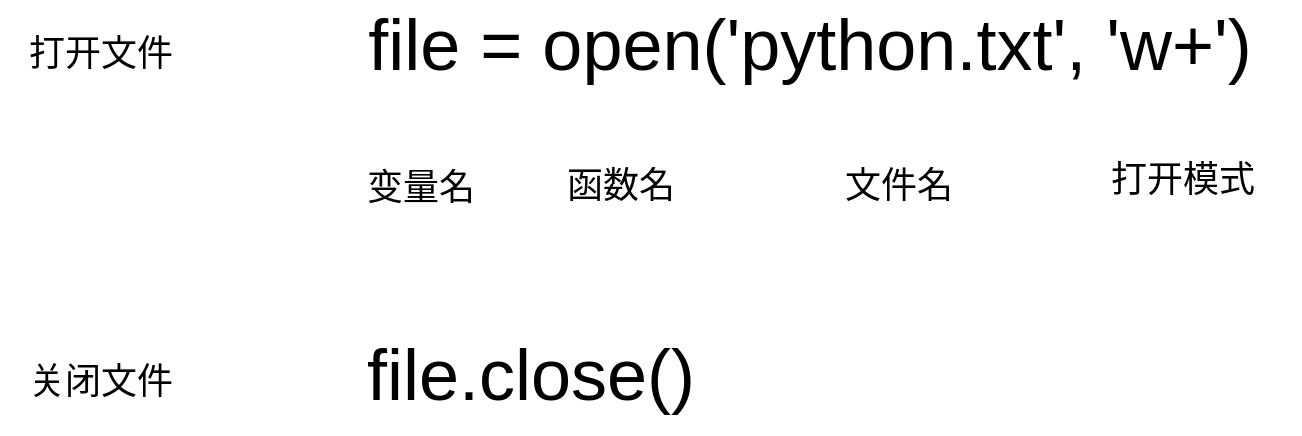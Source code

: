 <mxfile version="20.8.10" type="device" pages="20"><diagram name="集合操作" id="6L-zQatMWjYlhh70-jt1"><mxGraphModel dx="954" dy="610" grid="1" gridSize="10" guides="1" tooltips="1" connect="1" arrows="1" fold="1" page="1" pageScale="1" pageWidth="48000" pageHeight="36000" math="0" shadow="0"><root><mxCell id="0"/><mxCell id="1" parent="0"/><mxCell id="pEz2BJ9BM4xvnXN4OQiq-1" value="&lt;font style=&quot;font-size: 36px;&quot;&gt;file = open('python.txt', 'w+')&lt;/font&gt;" style="text;html=1;strokeColor=none;fillColor=none;align=center;verticalAlign=middle;whiteSpace=wrap;rounded=0;" parent="1" vertex="1"><mxGeometry x="210" y="190" width="490" height="30" as="geometry"/></mxCell><mxCell id="pEz2BJ9BM4xvnXN4OQiq-2" value="&lt;font style=&quot;font-size: 18px;&quot;&gt;变量名&lt;/font&gt;" style="text;html=1;align=center;verticalAlign=middle;resizable=0;points=[];autosize=1;strokeColor=none;fillColor=none;fontSize=36;" parent="1" vertex="1"><mxGeometry x="220" y="240" width="80" height="60" as="geometry"/></mxCell><mxCell id="pEz2BJ9BM4xvnXN4OQiq-3" value="函数名" style="text;html=1;align=center;verticalAlign=middle;resizable=0;points=[];autosize=1;strokeColor=none;fillColor=none;fontSize=18;" parent="1" vertex="1"><mxGeometry x="320" y="256" width="80" height="40" as="geometry"/></mxCell><mxCell id="pEz2BJ9BM4xvnXN4OQiq-4" value="文件名" style="text;html=1;align=center;verticalAlign=middle;resizable=0;points=[];autosize=1;strokeColor=none;fillColor=none;fontSize=18;" parent="1" vertex="1"><mxGeometry x="459" y="256" width="80" height="40" as="geometry"/></mxCell><mxCell id="pEz2BJ9BM4xvnXN4OQiq-5" value="打开模式" style="text;html=1;align=center;verticalAlign=middle;resizable=0;points=[];autosize=1;strokeColor=none;fillColor=none;fontSize=18;" parent="1" vertex="1"><mxGeometry x="591" y="253" width="100" height="40" as="geometry"/></mxCell><mxCell id="pEz2BJ9BM4xvnXN4OQiq-6" value="打开文件" style="text;html=1;align=center;verticalAlign=middle;resizable=0;points=[];autosize=1;strokeColor=none;fillColor=none;fontSize=18;" parent="1" vertex="1"><mxGeometry x="50" y="190" width="100" height="40" as="geometry"/></mxCell><mxCell id="pEz2BJ9BM4xvnXN4OQiq-7" value="关闭文件" style="text;html=1;align=center;verticalAlign=middle;resizable=0;points=[];autosize=1;strokeColor=none;fillColor=none;fontSize=18;" parent="1" vertex="1"><mxGeometry x="50" y="354" width="100" height="40" as="geometry"/></mxCell><mxCell id="pEz2BJ9BM4xvnXN4OQiq-8" value="&lt;font style=&quot;font-size: 36px;&quot;&gt;file.close()&lt;/font&gt;" style="text;html=1;align=center;verticalAlign=middle;resizable=0;points=[];autosize=1;strokeColor=none;fillColor=none;fontSize=18;" parent="1" vertex="1"><mxGeometry x="220" y="340" width="190" height="60" as="geometry"/></mxCell></root></mxGraphModel></diagram><diagram id="wDu8ufZsVkRobjiafT8X" name="递归函数"><mxGraphModel dx="954" dy="610" grid="1" gridSize="10" guides="1" tooltips="1" connect="1" arrows="1" fold="1" page="1" pageScale="1" pageWidth="48000" pageHeight="36000" math="0" shadow="0"><root><mxCell id="0"/><mxCell id="1" parent="0"/><mxCell id="cIEV6vbnPYu7vl2qeZg8-1" value="学校" style="rounded=1;whiteSpace=wrap;html=1;fontSize=18;fillColor=#dae8fc;strokeColor=#6c8ebf;" parent="1" vertex="1"><mxGeometry x="380" y="300" width="120" height="60" as="geometry"/></mxCell><mxCell id="xFo5zZEWFVQ_Sn8vXs9G-7" style="edgeStyle=none;rounded=0;orthogonalLoop=1;jettySize=auto;html=1;exitX=0.5;exitY=0;exitDx=0;exitDy=0;entryX=0.5;entryY=1;entryDx=0;entryDy=0;fontSize=18;fillColor=#dae8fc;strokeColor=#6c8ebf;" parent="1" source="cIEV6vbnPYu7vl2qeZg8-2" target="cIEV6vbnPYu7vl2qeZg8-1" edge="1"><mxGeometry relative="1" as="geometry"/></mxCell><mxCell id="cIEV6vbnPYu7vl2qeZg8-2" value="一年级" style="rounded=1;whiteSpace=wrap;html=1;fontSize=18;fillColor=#dae8fc;strokeColor=#6c8ebf;" parent="1" vertex="1"><mxGeometry x="240" y="410" width="120" height="60" as="geometry"/></mxCell><mxCell id="xFo5zZEWFVQ_Sn8vXs9G-8" style="edgeStyle=none;rounded=0;orthogonalLoop=1;jettySize=auto;html=1;exitX=0.5;exitY=0;exitDx=0;exitDy=0;fontSize=18;fillColor=#dae8fc;strokeColor=#6c8ebf;" parent="1" source="cIEV6vbnPYu7vl2qeZg8-3" edge="1"><mxGeometry relative="1" as="geometry"><mxPoint x="440" y="360" as="targetPoint"/></mxGeometry></mxCell><mxCell id="cIEV6vbnPYu7vl2qeZg8-3" value="二年级" style="rounded=1;whiteSpace=wrap;html=1;fontSize=18;fillColor=#dae8fc;strokeColor=#6c8ebf;" parent="1" vertex="1"><mxGeometry x="520" y="410" width="120" height="60" as="geometry"/></mxCell><mxCell id="xFo5zZEWFVQ_Sn8vXs9G-2" style="rounded=0;orthogonalLoop=1;jettySize=auto;html=1;exitX=0.5;exitY=0;exitDx=0;exitDy=0;entryX=0.5;entryY=1;entryDx=0;entryDy=0;fontSize=18;fillColor=#dae8fc;strokeColor=#6c8ebf;" parent="1" source="cIEV6vbnPYu7vl2qeZg8-4" target="cIEV6vbnPYu7vl2qeZg8-2" edge="1"><mxGeometry relative="1" as="geometry"/></mxCell><mxCell id="cIEV6vbnPYu7vl2qeZg8-4" value="1班" style="rounded=1;whiteSpace=wrap;html=1;fontSize=18;fillColor=#dae8fc;strokeColor=#6c8ebf;" parent="1" vertex="1"><mxGeometry x="160" y="520" width="120" height="60" as="geometry"/></mxCell><mxCell id="xFo5zZEWFVQ_Sn8vXs9G-4" style="edgeStyle=none;rounded=0;orthogonalLoop=1;jettySize=auto;html=1;exitX=0.5;exitY=0;exitDx=0;exitDy=0;fontSize=18;fillColor=#dae8fc;strokeColor=#6c8ebf;" parent="1" source="cIEV6vbnPYu7vl2qeZg8-5" edge="1"><mxGeometry relative="1" as="geometry"><mxPoint x="300" y="470" as="targetPoint"/></mxGeometry></mxCell><mxCell id="cIEV6vbnPYu7vl2qeZg8-5" value="2班" style="rounded=1;whiteSpace=wrap;html=1;fontSize=18;fillColor=#dae8fc;strokeColor=#6c8ebf;" parent="1" vertex="1"><mxGeometry x="310" y="520" width="120" height="60" as="geometry"/></mxCell><mxCell id="xFo5zZEWFVQ_Sn8vXs9G-5" style="edgeStyle=none;rounded=0;orthogonalLoop=1;jettySize=auto;html=1;exitX=0.5;exitY=0;exitDx=0;exitDy=0;entryX=0.5;entryY=1;entryDx=0;entryDy=0;fontSize=18;fillColor=#dae8fc;strokeColor=#6c8ebf;" parent="1" source="cIEV6vbnPYu7vl2qeZg8-6" target="cIEV6vbnPYu7vl2qeZg8-3" edge="1"><mxGeometry relative="1" as="geometry"/></mxCell><mxCell id="cIEV6vbnPYu7vl2qeZg8-6" value="1班" style="rounded=1;whiteSpace=wrap;html=1;fontSize=18;fillColor=#dae8fc;strokeColor=#6c8ebf;" parent="1" vertex="1"><mxGeometry x="450" y="520" width="120" height="60" as="geometry"/></mxCell><mxCell id="xFo5zZEWFVQ_Sn8vXs9G-6" style="edgeStyle=none;rounded=0;orthogonalLoop=1;jettySize=auto;html=1;exitX=0.5;exitY=0;exitDx=0;exitDy=0;fontSize=18;fillColor=#dae8fc;strokeColor=#6c8ebf;" parent="1" source="cIEV6vbnPYu7vl2qeZg8-7" edge="1"><mxGeometry relative="1" as="geometry"><mxPoint x="580" y="470" as="targetPoint"/></mxGeometry></mxCell><mxCell id="cIEV6vbnPYu7vl2qeZg8-7" value="2班" style="rounded=1;whiteSpace=wrap;html=1;fontSize=18;fillColor=#dae8fc;strokeColor=#6c8ebf;" parent="1" vertex="1"><mxGeometry x="600" y="520" width="120" height="60" as="geometry"/></mxCell></root></mxGraphModel></diagram><diagram id="A03-Yi-xrcBsRE-49wC5" name="递归函数"><mxGraphModel dx="954" dy="613" grid="1" gridSize="10" guides="1" tooltips="1" connect="1" arrows="1" fold="1" page="1" pageScale="1" pageWidth="48000" pageHeight="36000" math="0" shadow="0"><root><mxCell id="0"/><mxCell id="1" parent="0"/><mxCell id="pW2OIbsYn7MdphvnW8BN-1" style="edgeStyle=none;rounded=0;orthogonalLoop=1;jettySize=auto;html=1;exitX=0.5;exitY=1;exitDx=0;exitDy=0;entryX=0.5;entryY=0;entryDx=0;entryDy=0;fontSize=18;" parent="1" source="6gaMIeTTuY7yakP-hj6a-1" target="6gaMIeTTuY7yakP-hj6a-3" edge="1"><mxGeometry relative="1" as="geometry"/></mxCell><mxCell id="pW2OIbsYn7MdphvnW8BN-2" style="edgeStyle=none;rounded=0;orthogonalLoop=1;jettySize=auto;html=1;exitX=0.5;exitY=1;exitDx=0;exitDy=0;entryX=0.5;entryY=0;entryDx=0;entryDy=0;fontSize=18;" parent="1" source="6gaMIeTTuY7yakP-hj6a-1" target="6gaMIeTTuY7yakP-hj6a-5" edge="1"><mxGeometry relative="1" as="geometry"/></mxCell><mxCell id="6gaMIeTTuY7yakP-hj6a-1" value="学校" style="rounded=1;whiteSpace=wrap;html=1;fontSize=18;fillColor=#ffe6cc;strokeColor=#d79b00;" parent="1" vertex="1"><mxGeometry x="380" y="300" width="120" height="60" as="geometry"/></mxCell><mxCell id="pW2OIbsYn7MdphvnW8BN-3" style="edgeStyle=none;rounded=0;orthogonalLoop=1;jettySize=auto;html=1;exitX=0.5;exitY=1;exitDx=0;exitDy=0;entryX=0.5;entryY=0;entryDx=0;entryDy=0;fontSize=18;" parent="1" source="6gaMIeTTuY7yakP-hj6a-3" target="6gaMIeTTuY7yakP-hj6a-7" edge="1"><mxGeometry relative="1" as="geometry"/></mxCell><mxCell id="pW2OIbsYn7MdphvnW8BN-4" style="edgeStyle=none;rounded=0;orthogonalLoop=1;jettySize=auto;html=1;exitX=0.5;exitY=1;exitDx=0;exitDy=0;entryX=0.5;entryY=0;entryDx=0;entryDy=0;fontSize=18;" parent="1" source="6gaMIeTTuY7yakP-hj6a-3" target="6gaMIeTTuY7yakP-hj6a-9" edge="1"><mxGeometry relative="1" as="geometry"/></mxCell><mxCell id="6gaMIeTTuY7yakP-hj6a-3" value="一年级" style="rounded=1;whiteSpace=wrap;html=1;fontSize=18;fillColor=#ffe6cc;strokeColor=#d79b00;" parent="1" vertex="1"><mxGeometry x="240" y="410" width="120" height="60" as="geometry"/></mxCell><mxCell id="pW2OIbsYn7MdphvnW8BN-5" style="edgeStyle=none;rounded=0;orthogonalLoop=1;jettySize=auto;html=1;exitX=0.5;exitY=1;exitDx=0;exitDy=0;entryX=0.5;entryY=0;entryDx=0;entryDy=0;fontSize=18;" parent="1" source="6gaMIeTTuY7yakP-hj6a-5" target="6gaMIeTTuY7yakP-hj6a-11" edge="1"><mxGeometry relative="1" as="geometry"/></mxCell><mxCell id="pW2OIbsYn7MdphvnW8BN-6" style="edgeStyle=none;rounded=0;orthogonalLoop=1;jettySize=auto;html=1;exitX=0.5;exitY=1;exitDx=0;exitDy=0;entryX=0.5;entryY=0;entryDx=0;entryDy=0;fontSize=18;" parent="1" source="6gaMIeTTuY7yakP-hj6a-5" target="6gaMIeTTuY7yakP-hj6a-13" edge="1"><mxGeometry relative="1" as="geometry"/></mxCell><mxCell id="6gaMIeTTuY7yakP-hj6a-5" value="二年级" style="rounded=1;whiteSpace=wrap;html=1;fontSize=18;fillColor=#ffe6cc;strokeColor=#d79b00;" parent="1" vertex="1"><mxGeometry x="520" y="410" width="120" height="60" as="geometry"/></mxCell><mxCell id="6gaMIeTTuY7yakP-hj6a-7" value="1班" style="rounded=1;whiteSpace=wrap;html=1;fontSize=18;fillColor=#ffe6cc;strokeColor=#d79b00;" parent="1" vertex="1"><mxGeometry x="160" y="520" width="120" height="60" as="geometry"/></mxCell><mxCell id="6gaMIeTTuY7yakP-hj6a-9" value="2班" style="rounded=1;whiteSpace=wrap;html=1;fontSize=18;fillColor=#ffe6cc;strokeColor=#d79b00;" parent="1" vertex="1"><mxGeometry x="310" y="520" width="120" height="60" as="geometry"/></mxCell><mxCell id="6gaMIeTTuY7yakP-hj6a-11" value="1班" style="rounded=1;whiteSpace=wrap;html=1;fontSize=18;fillColor=#ffe6cc;strokeColor=#d79b00;" parent="1" vertex="1"><mxGeometry x="450" y="520" width="120" height="60" as="geometry"/></mxCell><mxCell id="6gaMIeTTuY7yakP-hj6a-13" value="2班" style="rounded=1;whiteSpace=wrap;html=1;fontSize=18;fillColor=#ffe6cc;strokeColor=#d79b00;" parent="1" vertex="1"><mxGeometry x="600" y="520" width="120" height="60" as="geometry"/></mxCell></root></mxGraphModel></diagram><diagram id="n-yw5sly_UmvmRBM_aLb" name="汉诺塔"><mxGraphModel dx="954" dy="613" grid="1" gridSize="10" guides="1" tooltips="1" connect="1" arrows="1" fold="1" page="1" pageScale="1" pageWidth="48000" pageHeight="36000" math="0" shadow="0"><root><mxCell id="0"/><mxCell id="1" parent="0"/><mxCell id="rIHS1NYi9yAfIxH2PRdc-1" value="" style="rounded=0;whiteSpace=wrap;html=1;fillColor=#dae8fc;strokeColor=#6c8ebf;" parent="1" vertex="1"><mxGeometry x="160" y="400" width="190" height="30" as="geometry"/></mxCell><mxCell id="rIHS1NYi9yAfIxH2PRdc-4" value="" style="rounded=0;whiteSpace=wrap;html=1;fillColor=#dae8fc;strokeColor=#6c8ebf;" parent="1" vertex="1"><mxGeometry x="240" y="210" width="30" height="190" as="geometry"/></mxCell><mxCell id="rIHS1NYi9yAfIxH2PRdc-9" value="" style="rounded=0;whiteSpace=wrap;html=1;fillColor=#ffe6cc;strokeColor=#d79b00;" parent="1" vertex="1"><mxGeometry x="670" y="370" width="150" height="30" as="geometry"/></mxCell><mxCell id="rIHS1NYi9yAfIxH2PRdc-10" value="" style="rounded=0;whiteSpace=wrap;html=1;fillColor=#ffe6cc;strokeColor=#d79b00;" parent="1" vertex="1"><mxGeometry x="690" y="330" width="110" height="30" as="geometry"/></mxCell><mxCell id="AwQ4OuoNFSZE3nV3cMo--4" value="" style="rounded=0;whiteSpace=wrap;html=1;fillColor=#dae8fc;strokeColor=#6c8ebf;" parent="1" vertex="1"><mxGeometry x="400" y="400" width="190" height="30" as="geometry"/></mxCell><mxCell id="AwQ4OuoNFSZE3nV3cMo--5" value="" style="rounded=0;whiteSpace=wrap;html=1;fillColor=#dae8fc;strokeColor=#6c8ebf;" parent="1" vertex="1"><mxGeometry x="480" y="210" width="30" height="190" as="geometry"/></mxCell><mxCell id="AwQ4OuoNFSZE3nV3cMo--9" value="" style="rounded=0;whiteSpace=wrap;html=1;fillColor=#dae8fc;strokeColor=#6c8ebf;" parent="1" vertex="1"><mxGeometry x="630" y="400" width="190" height="30" as="geometry"/></mxCell><mxCell id="AwQ4OuoNFSZE3nV3cMo--10" value="" style="rounded=0;whiteSpace=wrap;html=1;fillColor=#dae8fc;strokeColor=#6c8ebf;" parent="1" vertex="1"><mxGeometry x="710" y="210" width="30" height="190" as="geometry"/></mxCell></root></mxGraphModel></diagram><diagram id="qo11n14Di2Gb6xp_wKYy" name="汉诺塔2"><mxGraphModel dx="954" dy="613" grid="1" gridSize="10" guides="1" tooltips="1" connect="1" arrows="1" fold="1" page="1" pageScale="1" pageWidth="48000" pageHeight="36000" math="0" shadow="0"><root><mxCell id="0"/><mxCell id="1" parent="0"/><mxCell id="U78QKi66ph0chytrDHab-1" value="" style="rounded=0;whiteSpace=wrap;html=1;fillColor=#dae8fc;strokeColor=#6c8ebf;" parent="1" vertex="1"><mxGeometry x="160" y="400" width="190" height="30" as="geometry"/></mxCell><mxCell id="U78QKi66ph0chytrDHab-2" value="" style="rounded=0;whiteSpace=wrap;html=1;fillColor=#dae8fc;strokeColor=#6c8ebf;" parent="1" vertex="1"><mxGeometry x="240" y="210" width="30" height="190" as="geometry"/></mxCell><mxCell id="U78QKi66ph0chytrDHab-3" value="" style="rounded=0;whiteSpace=wrap;html=1;fillColor=#ffe6cc;strokeColor=#d79b00;" parent="1" vertex="1"><mxGeometry x="180" y="370" width="150" height="30" as="geometry"/></mxCell><mxCell id="U78QKi66ph0chytrDHab-4" value="" style="rounded=0;whiteSpace=wrap;html=1;fillColor=#ffe6cc;strokeColor=#d79b00;" parent="1" vertex="1"><mxGeometry x="200" y="340" width="110" height="30" as="geometry"/></mxCell><mxCell id="U78QKi66ph0chytrDHab-5" value="" style="rounded=0;whiteSpace=wrap;html=1;fillColor=#ffe6cc;strokeColor=#d79b00;" parent="1" vertex="1"><mxGeometry x="220" y="310" width="70" height="30" as="geometry"/></mxCell><mxCell id="U78QKi66ph0chytrDHab-6" value="" style="rounded=0;whiteSpace=wrap;html=1;fillColor=#dae8fc;strokeColor=#6c8ebf;" parent="1" vertex="1"><mxGeometry x="400" y="400" width="190" height="30" as="geometry"/></mxCell><mxCell id="U78QKi66ph0chytrDHab-7" value="" style="rounded=0;whiteSpace=wrap;html=1;fillColor=#dae8fc;strokeColor=#6c8ebf;" parent="1" vertex="1"><mxGeometry x="480" y="210" width="30" height="190" as="geometry"/></mxCell><mxCell id="U78QKi66ph0chytrDHab-8" value="" style="rounded=0;whiteSpace=wrap;html=1;fillColor=#dae8fc;strokeColor=#6c8ebf;" parent="1" vertex="1"><mxGeometry x="630" y="400" width="190" height="30" as="geometry"/></mxCell><mxCell id="U78QKi66ph0chytrDHab-9" value="" style="rounded=0;whiteSpace=wrap;html=1;fillColor=#dae8fc;strokeColor=#6c8ebf;" parent="1" vertex="1"><mxGeometry x="710" y="210" width="30" height="190" as="geometry"/></mxCell></root></mxGraphModel></diagram><diagram id="9SNfC9jt3m8ZsQWNf-0K" name="演示汉诺塔"><mxGraphModel dx="954" dy="613" grid="1" gridSize="10" guides="1" tooltips="1" connect="1" arrows="1" fold="1" page="1" pageScale="1" pageWidth="48000" pageHeight="36000" math="0" shadow="0"><root><mxCell id="0"/><mxCell id="1" parent="0"/><mxCell id="m3R67ODwOellmSnqlDDB-1" value="" style="rounded=0;whiteSpace=wrap;html=1;fillColor=#dae8fc;strokeColor=#6c8ebf;" parent="1" vertex="1"><mxGeometry x="160" y="400" width="190" height="30" as="geometry"/></mxCell><mxCell id="m3R67ODwOellmSnqlDDB-2" value="" style="rounded=0;whiteSpace=wrap;html=1;fillColor=#dae8fc;strokeColor=#6c8ebf;" parent="1" vertex="1"><mxGeometry x="240" y="210" width="30" height="190" as="geometry"/></mxCell><mxCell id="m3R67ODwOellmSnqlDDB-3" value="" style="rounded=0;whiteSpace=wrap;html=1;fillColor=#ffe6cc;strokeColor=#d79b00;" parent="1" vertex="1"><mxGeometry x="180" y="370" width="150" height="30" as="geometry"/></mxCell><mxCell id="m3R67ODwOellmSnqlDDB-4" value="" style="rounded=0;whiteSpace=wrap;html=1;fillColor=#ffe6cc;strokeColor=#d79b00;" parent="1" vertex="1"><mxGeometry x="200" y="340" width="110" height="30" as="geometry"/></mxCell><mxCell id="m3R67ODwOellmSnqlDDB-5" value="" style="rounded=0;whiteSpace=wrap;html=1;fillColor=#ffe6cc;strokeColor=#d79b00;" parent="1" vertex="1"><mxGeometry x="210" y="310" width="70" height="30" as="geometry"/></mxCell><mxCell id="m3R67ODwOellmSnqlDDB-6" value="" style="rounded=0;whiteSpace=wrap;html=1;fillColor=#dae8fc;strokeColor=#6c8ebf;" parent="1" vertex="1"><mxGeometry x="400" y="400" width="190" height="30" as="geometry"/></mxCell><mxCell id="m3R67ODwOellmSnqlDDB-7" value="" style="rounded=0;whiteSpace=wrap;html=1;fillColor=#dae8fc;strokeColor=#6c8ebf;" parent="1" vertex="1"><mxGeometry x="480" y="210" width="30" height="190" as="geometry"/></mxCell><mxCell id="m3R67ODwOellmSnqlDDB-8" value="" style="rounded=0;whiteSpace=wrap;html=1;fillColor=#dae8fc;strokeColor=#6c8ebf;" parent="1" vertex="1"><mxGeometry x="630" y="400" width="190" height="30" as="geometry"/></mxCell><mxCell id="m3R67ODwOellmSnqlDDB-9" value="" style="rounded=0;whiteSpace=wrap;html=1;fillColor=#dae8fc;strokeColor=#6c8ebf;" parent="1" vertex="1"><mxGeometry x="710" y="210" width="30" height="190" as="geometry"/></mxCell></root></mxGraphModel></diagram><diagram id="4rXIcjG74844kCTncmWq" name="正多边形"><mxGraphModel dx="954" dy="613" grid="1" gridSize="10" guides="1" tooltips="1" connect="1" arrows="1" fold="1" page="1" pageScale="1" pageWidth="48000" pageHeight="36000" math="0" shadow="0"><root><mxCell id="0"/><mxCell id="1" parent="0"/></root></mxGraphModel></diagram><diagram id="qWrt1859SBXTj8CxCB9A" name="游戏中的坐标系"><mxGraphModel dx="954" dy="613" grid="1" gridSize="10" guides="1" tooltips="1" connect="1" arrows="1" fold="1" page="1" pageScale="1" pageWidth="48000" pageHeight="36000" math="0" shadow="0"><root><mxCell id="0"/><mxCell id="1" parent="0"/><mxCell id="syttMPKJOVM97YNZWCB8-1" value="&lt;font style=&quot;font-size: 18px;&quot;&gt;屏幕&lt;/font&gt;" style="rounded=0;whiteSpace=wrap;html=1;fillColor=#fff2cc;strokeColor=#d6b656;" parent="1" vertex="1"><mxGeometry x="210" y="190" width="260" height="160" as="geometry"/></mxCell><mxCell id="syttMPKJOVM97YNZWCB8-6" value="" style="endArrow=classic;html=1;rounded=0;" parent="1" edge="1"><mxGeometry width="50" height="50" relative="1" as="geometry"><mxPoint x="210" y="190" as="sourcePoint"/><mxPoint x="540" y="190" as="targetPoint"/></mxGeometry></mxCell><mxCell id="syttMPKJOVM97YNZWCB8-7" value="" style="endArrow=classic;html=1;rounded=0;" parent="1" edge="1"><mxGeometry width="50" height="50" relative="1" as="geometry"><mxPoint x="210" y="190" as="sourcePoint"/><mxPoint x="210" y="410" as="targetPoint"/></mxGeometry></mxCell><mxCell id="syttMPKJOVM97YNZWCB8-8" value="X 轴" style="text;html=1;align=center;verticalAlign=middle;resizable=0;points=[];autosize=1;strokeColor=none;fillColor=none;fontSize=18;" parent="1" vertex="1"><mxGeometry x="500" y="210" width="60" height="40" as="geometry"/></mxCell><mxCell id="syttMPKJOVM97YNZWCB8-9" value="Y 轴" style="text;html=1;align=center;verticalAlign=middle;resizable=0;points=[];autosize=1;strokeColor=none;fillColor=none;fontSize=18;" parent="1" vertex="1"><mxGeometry x="230" y="390" width="60" height="40" as="geometry"/></mxCell><mxCell id="syttMPKJOVM97YNZWCB8-10" value="&lt;font style=&quot;font-size: 12px;&quot;&gt;（0，0）&lt;/font&gt;" style="text;html=1;align=center;verticalAlign=middle;resizable=0;points=[];autosize=1;strokeColor=none;fillColor=none;fontSize=18;" parent="1" vertex="1"><mxGeometry x="169" y="141" width="70" height="40" as="geometry"/></mxCell><mxCell id="syttMPKJOVM97YNZWCB8-11" value="&lt;font style=&quot;font-size: 12px;&quot;&gt;（500，0）&lt;/font&gt;" style="text;html=1;align=center;verticalAlign=middle;resizable=0;points=[];autosize=1;strokeColor=none;fillColor=none;fontSize=18;" parent="1" vertex="1"><mxGeometry x="420" y="140" width="90" height="40" as="geometry"/></mxCell><mxCell id="syttMPKJOVM97YNZWCB8-12" value="&lt;font style=&quot;font-size: 12px;&quot;&gt;（0，300）&lt;/font&gt;" style="text;html=1;align=center;verticalAlign=middle;resizable=0;points=[];autosize=1;strokeColor=none;fillColor=none;fontSize=18;" parent="1" vertex="1"><mxGeometry x="120" y="330" width="90" height="40" as="geometry"/></mxCell><mxCell id="syttMPKJOVM97YNZWCB8-14" value="&lt;font style=&quot;font-size: 12px;&quot;&gt;（500，300）&lt;/font&gt;" style="text;html=1;align=center;verticalAlign=middle;resizable=0;points=[];autosize=1;strokeColor=none;fillColor=none;fontSize=18;" parent="1" vertex="1"><mxGeometry x="415" y="360" width="100" height="40" as="geometry"/></mxCell></root></mxGraphModel></diagram><diagram id="cHcGlHEAzyLPmsYavNSt" name="坐标系练习题"><mxGraphModel dx="954" dy="613" grid="1" gridSize="10" guides="1" tooltips="1" connect="1" arrows="1" fold="1" page="1" pageScale="1" pageWidth="48000" pageHeight="36000" math="0" shadow="0"><root><mxCell id="0"/><mxCell id="1" parent="0"/><mxCell id="VCxugcHLcUnko1vDsEtG-2" value="" style="endArrow=classic;html=1;rounded=0;" parent="1" edge="1"><mxGeometry width="50" height="50" relative="1" as="geometry"><mxPoint x="240" y="200" as="sourcePoint"/><mxPoint x="570" y="200" as="targetPoint"/></mxGeometry></mxCell><mxCell id="VCxugcHLcUnko1vDsEtG-3" value="" style="endArrow=classic;html=1;rounded=0;" parent="1" edge="1"><mxGeometry width="50" height="50" relative="1" as="geometry"><mxPoint x="240" y="200" as="sourcePoint"/><mxPoint x="240" y="420" as="targetPoint"/></mxGeometry></mxCell><mxCell id="VCxugcHLcUnko1vDsEtG-4" value="X 轴" style="text;html=1;align=center;verticalAlign=middle;resizable=0;points=[];autosize=1;strokeColor=none;fillColor=none;fontSize=18;" parent="1" vertex="1"><mxGeometry x="500" y="210" width="60" height="40" as="geometry"/></mxCell><mxCell id="VCxugcHLcUnko1vDsEtG-5" value="Y 轴" style="text;html=1;align=center;verticalAlign=middle;resizable=0;points=[];autosize=1;strokeColor=none;fillColor=none;fontSize=18;" parent="1" vertex="1"><mxGeometry x="260" y="390" width="60" height="40" as="geometry"/></mxCell><mxCell id="f3IUc09syK1GhzuKubgi-2" value="" style="endArrow=classic;html=1;rounded=0;fontSize=12;dashed=1;" parent="1" edge="1"><mxGeometry width="50" height="50" relative="1" as="geometry"><mxPoint x="320" y="280" as="sourcePoint"/><mxPoint x="319.5" y="200" as="targetPoint"/></mxGeometry></mxCell><mxCell id="f3IUc09syK1GhzuKubgi-3" value="" style="endArrow=classic;html=1;rounded=0;fontSize=12;dashed=1;" parent="1" edge="1"><mxGeometry width="50" height="50" relative="1" as="geometry"><mxPoint x="321" y="280" as="sourcePoint"/><mxPoint x="240" y="280" as="targetPoint"/></mxGeometry></mxCell><mxCell id="f3IUc09syK1GhzuKubgi-4" value="A" style="text;html=1;align=center;verticalAlign=middle;resizable=0;points=[];autosize=1;strokeColor=none;fillColor=none;fontSize=12;" parent="1" vertex="1"><mxGeometry x="320" y="270" width="30" height="30" as="geometry"/></mxCell><mxCell id="f3IUc09syK1GhzuKubgi-5" value="200" style="text;html=1;align=center;verticalAlign=middle;resizable=0;points=[];autosize=1;strokeColor=none;fillColor=none;fontSize=12;" parent="1" vertex="1"><mxGeometry x="300" y="155" width="40" height="30" as="geometry"/></mxCell><mxCell id="f3IUc09syK1GhzuKubgi-6" value="200" style="text;html=1;align=center;verticalAlign=middle;resizable=0;points=[];autosize=1;strokeColor=none;fillColor=none;fontSize=12;" parent="1" vertex="1"><mxGeometry x="180" y="260" width="40" height="30" as="geometry"/></mxCell><mxCell id="f3IUc09syK1GhzuKubgi-7" value="" style="endArrow=classic;html=1;rounded=0;fontSize=12;dashed=1;" parent="1" edge="1"><mxGeometry width="50" height="50" relative="1" as="geometry"><mxPoint x="440" y="320" as="sourcePoint"/><mxPoint x="440" y="200" as="targetPoint"/></mxGeometry></mxCell><mxCell id="f3IUc09syK1GhzuKubgi-9" value="" style="endArrow=classic;html=1;rounded=0;fontSize=12;dashed=1;" parent="1" edge="1"><mxGeometry width="50" height="50" relative="1" as="geometry"><mxPoint x="440" y="320" as="sourcePoint"/><mxPoint x="240" y="320" as="targetPoint"/></mxGeometry></mxCell><mxCell id="f3IUc09syK1GhzuKubgi-10" value="500" style="text;html=1;align=center;verticalAlign=middle;resizable=0;points=[];autosize=1;strokeColor=none;fillColor=none;fontSize=12;" parent="1" vertex="1"><mxGeometry x="420" y="155" width="40" height="30" as="geometry"/></mxCell><mxCell id="f3IUc09syK1GhzuKubgi-11" value="300" style="text;html=1;align=center;verticalAlign=middle;resizable=0;points=[];autosize=1;strokeColor=none;fillColor=none;fontSize=12;" parent="1" vertex="1"><mxGeometry x="180" y="305" width="40" height="30" as="geometry"/></mxCell><mxCell id="f3IUc09syK1GhzuKubgi-12" value="B" style="text;html=1;align=center;verticalAlign=middle;resizable=0;points=[];autosize=1;strokeColor=none;fillColor=none;fontSize=12;" parent="1" vertex="1"><mxGeometry x="430" y="330" width="30" height="30" as="geometry"/></mxCell></root></mxGraphModel></diagram><diagram id="gQaBEChe1x70LxbqHmxC" name="流程图"><mxGraphModel dx="954" dy="613" grid="1" gridSize="10" guides="1" tooltips="1" connect="1" arrows="1" fold="1" page="1" pageScale="1" pageWidth="48000" pageHeight="36000" math="0" shadow="0"><root><mxCell id="0"/><mxCell id="1" parent="0"/><mxCell id="JWO0TwX5BKFX0ud13Lce-1" value="" style="rounded=1;whiteSpace=wrap;html=1;" parent="1" vertex="1"><mxGeometry x="250" y="170" width="120" height="60" as="geometry"/></mxCell><mxCell id="JWO0TwX5BKFX0ud13Lce-2" value="" style="shape=parallelogram;perimeter=parallelogramPerimeter;whiteSpace=wrap;html=1;fixedSize=1;" parent="1" vertex="1"><mxGeometry x="240" y="320" width="120" height="60" as="geometry"/></mxCell><mxCell id="JWO0TwX5BKFX0ud13Lce-3" value="" style="rounded=0;whiteSpace=wrap;html=1;" parent="1" vertex="1"><mxGeometry x="500" y="170" width="120" height="60" as="geometry"/></mxCell><mxCell id="JWO0TwX5BKFX0ud13Lce-4" value="" style="rhombus;whiteSpace=wrap;html=1;" parent="1" vertex="1"><mxGeometry x="480" y="290" width="150" height="80" as="geometry"/></mxCell><mxCell id="JWO0TwX5BKFX0ud13Lce-5" value="" style="endArrow=classic;html=1;rounded=0;" parent="1" edge="1"><mxGeometry width="50" height="50" relative="1" as="geometry"><mxPoint x="240" y="480" as="sourcePoint"/><mxPoint x="239" y="550" as="targetPoint"/></mxGeometry></mxCell></root></mxGraphModel></diagram><diagram id="B4hETMeVXDyHF3DNaJdZ" name="游戏事件循环"><mxGraphModel dx="954" dy="610" grid="1" gridSize="10" guides="1" tooltips="1" connect="1" arrows="1" fold="1" page="1" pageScale="1" pageWidth="48000" pageHeight="36000" math="0" shadow="0"><root><mxCell id="0"/><mxCell id="1" parent="0"/><mxCell id="Np1xQ-aXYCZZ73paqDuE-4" value="获取事件并响应" style="rounded=1;whiteSpace=wrap;html=1;fillColor=#ffe6cc;strokeColor=#d79b00;" parent="1" vertex="1"><mxGeometry x="170" y="120" width="120" height="60" as="geometry"/></mxCell><mxCell id="Np1xQ-aXYCZZ73paqDuE-5" value="刷新屏幕" style="rounded=1;whiteSpace=wrap;html=1;fillColor=#fff2cc;strokeColor=#d6b656;" parent="1" vertex="1"><mxGeometry x="420" y="120" width="120" height="60" as="geometry"/></mxCell><mxCell id="Np1xQ-aXYCZZ73paqDuE-6" value="" style="shape=flexArrow;endArrow=classic;html=1;rounded=0;fillColor=#dae8fc;strokeColor=#6c8ebf;" parent="1" edge="1"><mxGeometry width="50" height="50" relative="1" as="geometry"><mxPoint x="310" y="135" as="sourcePoint"/><mxPoint x="400" y="135" as="targetPoint"/></mxGeometry></mxCell><mxCell id="Np1xQ-aXYCZZ73paqDuE-10" value="" style="shape=flexArrow;endArrow=classic;html=1;rounded=0;fillColor=#dae8fc;strokeColor=#6c8ebf;" parent="1" edge="1"><mxGeometry width="50" height="50" relative="1" as="geometry"><mxPoint x="400" y="160" as="sourcePoint"/><mxPoint x="310" y="160" as="targetPoint"/></mxGeometry></mxCell></root></mxGraphModel></diagram><diagram id="7ex2XUqv_CAs3pcKWT8Z" name="判断是否是质数"><mxGraphModel dx="954" dy="610" grid="1" gridSize="10" guides="1" tooltips="1" connect="1" arrows="1" fold="1" page="1" pageScale="1" pageWidth="48000" pageHeight="36000" math="0" shadow="0"><root><mxCell id="0"/><mxCell id="1" parent="0"/><mxCell id="ApSP1s-Fu8yjcV1xKS-e-13" style="edgeStyle=orthogonalEdgeStyle;rounded=0;orthogonalLoop=1;jettySize=auto;html=1;exitX=0.5;exitY=1;exitDx=0;exitDy=0;entryX=0.5;entryY=0;entryDx=0;entryDy=0;" parent="1" source="ApSP1s-Fu8yjcV1xKS-e-1" target="ApSP1s-Fu8yjcV1xKS-e-2" edge="1"><mxGeometry relative="1" as="geometry"/></mxCell><mxCell id="ApSP1s-Fu8yjcV1xKS-e-1" value="开始" style="rounded=1;whiteSpace=wrap;html=1;" parent="1" vertex="1"><mxGeometry x="180" y="80" width="90" height="40" as="geometry"/></mxCell><mxCell id="ApSP1s-Fu8yjcV1xKS-e-14" style="edgeStyle=orthogonalEdgeStyle;rounded=0;orthogonalLoop=1;jettySize=auto;html=1;exitX=0.5;exitY=1;exitDx=0;exitDy=0;entryX=0.5;entryY=0;entryDx=0;entryDy=0;" parent="1" source="ApSP1s-Fu8yjcV1xKS-e-2" target="ApSP1s-Fu8yjcV1xKS-e-3" edge="1"><mxGeometry relative="1" as="geometry"/></mxCell><mxCell id="ApSP1s-Fu8yjcV1xKS-e-2" value="输入 n" style="shape=parallelogram;perimeter=parallelogramPerimeter;whiteSpace=wrap;html=1;fixedSize=1;" parent="1" vertex="1"><mxGeometry x="165" y="140" width="115" height="40" as="geometry"/></mxCell><mxCell id="ApSP1s-Fu8yjcV1xKS-e-24" style="edgeStyle=orthogonalEdgeStyle;rounded=0;orthogonalLoop=1;jettySize=auto;html=1;exitX=0.5;exitY=1;exitDx=0;exitDy=0;entryX=0.5;entryY=0;entryDx=0;entryDy=0;" parent="1" source="ApSP1s-Fu8yjcV1xKS-e-3" target="ApSP1s-Fu8yjcV1xKS-e-6" edge="1"><mxGeometry relative="1" as="geometry"><mxPoint x="223.75" y="270" as="targetPoint"/></mxGeometry></mxCell><mxCell id="ApSP1s-Fu8yjcV1xKS-e-3" value="i = 2" style="rounded=0;whiteSpace=wrap;html=1;" parent="1" vertex="1"><mxGeometry x="177.5" y="200" width="90" height="40" as="geometry"/></mxCell><mxCell id="ApSP1s-Fu8yjcV1xKS-e-27" style="edgeStyle=orthogonalEdgeStyle;rounded=0;orthogonalLoop=1;jettySize=auto;html=1;exitX=0;exitY=0.5;exitDx=0;exitDy=0;" parent="1" source="ApSP1s-Fu8yjcV1xKS-e-6" target="ApSP1s-Fu8yjcV1xKS-e-8" edge="1"><mxGeometry relative="1" as="geometry"/></mxCell><mxCell id="ApSP1s-Fu8yjcV1xKS-e-29" style="edgeStyle=orthogonalEdgeStyle;rounded=0;orthogonalLoop=1;jettySize=auto;html=1;exitX=0.5;exitY=1;exitDx=0;exitDy=0;entryX=0.5;entryY=0;entryDx=0;entryDy=0;" parent="1" source="ApSP1s-Fu8yjcV1xKS-e-6" target="ApSP1s-Fu8yjcV1xKS-e-28" edge="1"><mxGeometry relative="1" as="geometry"/></mxCell><mxCell id="ApSP1s-Fu8yjcV1xKS-e-6" value="i &amp;lt; n" style="rhombus;whiteSpace=wrap;html=1;" parent="1" vertex="1"><mxGeometry x="152.5" y="290" width="140" height="50" as="geometry"/></mxCell><mxCell id="ApSP1s-Fu8yjcV1xKS-e-38" style="edgeStyle=orthogonalEdgeStyle;rounded=0;orthogonalLoop=1;jettySize=auto;html=1;exitX=0.5;exitY=1;exitDx=0;exitDy=0;" parent="1" edge="1"><mxGeometry relative="1" as="geometry"><mxPoint x="222" y="550" as="targetPoint"/><mxPoint x="97" y="510" as="sourcePoint"/><Array as="points"><mxPoint x="97" y="550"/></Array></mxGeometry></mxCell><mxCell id="ApSP1s-Fu8yjcV1xKS-e-8" value="n 是质数" style="shape=parallelogram;perimeter=parallelogramPerimeter;whiteSpace=wrap;html=1;fixedSize=1;" parent="1" vertex="1"><mxGeometry x="37.5" y="470" width="115" height="40" as="geometry"/></mxCell><mxCell id="ApSP1s-Fu8yjcV1xKS-e-36" style="edgeStyle=orthogonalEdgeStyle;rounded=0;orthogonalLoop=1;jettySize=auto;html=1;exitX=0.5;exitY=1;exitDx=0;exitDy=0;entryX=0.5;entryY=0;entryDx=0;entryDy=0;" parent="1" source="ApSP1s-Fu8yjcV1xKS-e-9" target="ApSP1s-Fu8yjcV1xKS-e-10" edge="1"><mxGeometry relative="1" as="geometry"/></mxCell><mxCell id="ApSP1s-Fu8yjcV1xKS-e-9" value="n 是合数" style="shape=parallelogram;perimeter=parallelogramPerimeter;whiteSpace=wrap;html=1;fixedSize=1;" parent="1" vertex="1"><mxGeometry x="165" y="470" width="115" height="40" as="geometry"/></mxCell><mxCell id="ApSP1s-Fu8yjcV1xKS-e-10" value="结束" style="rounded=1;whiteSpace=wrap;html=1;" parent="1" vertex="1"><mxGeometry x="177.5" y="590" width="90" height="40" as="geometry"/></mxCell><mxCell id="ApSP1s-Fu8yjcV1xKS-e-30" style="edgeStyle=orthogonalEdgeStyle;rounded=0;orthogonalLoop=1;jettySize=auto;html=1;exitX=0.5;exitY=1;exitDx=0;exitDy=0;" parent="1" source="ApSP1s-Fu8yjcV1xKS-e-28" target="ApSP1s-Fu8yjcV1xKS-e-9" edge="1"><mxGeometry relative="1" as="geometry"/></mxCell><mxCell id="ApSP1s-Fu8yjcV1xKS-e-33" style="edgeStyle=orthogonalEdgeStyle;rounded=0;orthogonalLoop=1;jettySize=auto;html=1;exitX=1;exitY=0.5;exitDx=0;exitDy=0;entryX=0.5;entryY=1;entryDx=0;entryDy=0;" parent="1" source="ApSP1s-Fu8yjcV1xKS-e-28" target="ApSP1s-Fu8yjcV1xKS-e-32" edge="1"><mxGeometry relative="1" as="geometry"/></mxCell><mxCell id="ApSP1s-Fu8yjcV1xKS-e-28" value="n % i == 0" style="rhombus;whiteSpace=wrap;html=1;" parent="1" vertex="1"><mxGeometry x="153" y="372" width="140" height="50" as="geometry"/></mxCell><mxCell id="ApSP1s-Fu8yjcV1xKS-e-34" style="edgeStyle=orthogonalEdgeStyle;rounded=0;orthogonalLoop=1;jettySize=auto;html=1;exitX=0.5;exitY=0;exitDx=0;exitDy=0;" parent="1" edge="1"><mxGeometry relative="1" as="geometry"><mxPoint x="221" y="260" as="targetPoint"/><mxPoint x="366" y="332" as="sourcePoint"/><Array as="points"><mxPoint x="366" y="260"/></Array></mxGeometry></mxCell><mxCell id="ApSP1s-Fu8yjcV1xKS-e-32" value="i = i + 1" style="rounded=0;whiteSpace=wrap;html=1;" parent="1" vertex="1"><mxGeometry x="320" y="332" width="90" height="40" as="geometry"/></mxCell><mxCell id="ApSP1s-Fu8yjcV1xKS-e-39" value="是" style="text;html=1;align=center;verticalAlign=middle;resizable=0;points=[];autosize=1;strokeColor=none;fillColor=none;" parent="1" vertex="1"><mxGeometry x="220" y="337" width="40" height="30" as="geometry"/></mxCell><mxCell id="ApSP1s-Fu8yjcV1xKS-e-40" value="否" style="text;html=1;align=center;verticalAlign=middle;resizable=0;points=[];autosize=1;strokeColor=none;fillColor=none;" parent="1" vertex="1"><mxGeometry x="100" y="285" width="40" height="30" as="geometry"/></mxCell><mxCell id="ApSP1s-Fu8yjcV1xKS-e-41" value="是" style="text;html=1;align=center;verticalAlign=middle;resizable=0;points=[];autosize=1;strokeColor=none;fillColor=none;" parent="1" vertex="1"><mxGeometry x="220" y="425" width="40" height="30" as="geometry"/></mxCell><mxCell id="ApSP1s-Fu8yjcV1xKS-e-42" value="否" style="text;html=1;align=center;verticalAlign=middle;resizable=0;points=[];autosize=1;strokeColor=none;fillColor=none;" parent="1" vertex="1"><mxGeometry x="304" y="398" width="40" height="30" as="geometry"/></mxCell></root></mxGraphModel></diagram><diagram id="l6N-JsE5LgkTWGylnwg_" name="判断是否是闰年"><mxGraphModel dx="954" dy="612" grid="1" gridSize="10" guides="1" tooltips="1" connect="1" arrows="1" fold="1" page="1" pageScale="1" pageWidth="48000" pageHeight="36000" math="0" shadow="0"><root><mxCell id="0"/><mxCell id="1" parent="0"/><mxCell id="eXklIoc1PdW--M574d-k-1" style="edgeStyle=orthogonalEdgeStyle;rounded=0;orthogonalLoop=1;jettySize=auto;html=1;exitX=0.5;exitY=1;exitDx=0;exitDy=0;entryX=0.5;entryY=0;entryDx=0;entryDy=0;" parent="1" source="eXklIoc1PdW--M574d-k-2" target="eXklIoc1PdW--M574d-k-4" edge="1"><mxGeometry relative="1" as="geometry"/></mxCell><mxCell id="eXklIoc1PdW--M574d-k-2" value="开始" style="rounded=1;whiteSpace=wrap;html=1;" parent="1" vertex="1"><mxGeometry x="180" y="80" width="90" height="40" as="geometry"/></mxCell><mxCell id="eXklIoc1PdW--M574d-k-3" style="edgeStyle=orthogonalEdgeStyle;rounded=0;orthogonalLoop=1;jettySize=auto;html=1;exitX=0.5;exitY=1;exitDx=0;exitDy=0;entryX=0.5;entryY=0;entryDx=0;entryDy=0;" parent="1" source="eXklIoc1PdW--M574d-k-4" edge="1"><mxGeometry relative="1" as="geometry"><mxPoint x="222.5" y="200" as="targetPoint"/></mxGeometry></mxCell><mxCell id="eXklIoc1PdW--M574d-k-4" value="输入 n" style="shape=parallelogram;perimeter=parallelogramPerimeter;whiteSpace=wrap;html=1;fixedSize=1;" parent="1" vertex="1"><mxGeometry x="165" y="140" width="115" height="40" as="geometry"/></mxCell><mxCell id="FsjfEH9riiYfLz9YgfEt-3" style="edgeStyle=orthogonalEdgeStyle;rounded=0;orthogonalLoop=1;jettySize=auto;html=1;exitX=0.5;exitY=1;exitDx=0;exitDy=0;" parent="1" source="eXklIoc1PdW--M574d-k-11" target="eXklIoc1PdW--M574d-k-14" edge="1"><mxGeometry relative="1" as="geometry"/></mxCell><mxCell id="eXklIoc1PdW--M574d-k-11" value="n 是偶数" style="shape=parallelogram;perimeter=parallelogramPerimeter;whiteSpace=wrap;html=1;fixedSize=1;" parent="1" vertex="1"><mxGeometry x="165" y="280" width="115" height="40" as="geometry"/></mxCell><mxCell id="L-0bhlC8RRVZI4BC1oNm-5" style="edgeStyle=orthogonalEdgeStyle;rounded=0;orthogonalLoop=1;jettySize=auto;html=1;exitX=0.5;exitY=1;exitDx=0;exitDy=0;" parent="1" source="eXklIoc1PdW--M574d-k-13" edge="1"><mxGeometry relative="1" as="geometry"><mxPoint x="223" y="350" as="targetPoint"/><Array as="points"><mxPoint x="338" y="350"/></Array></mxGeometry></mxCell><mxCell id="eXklIoc1PdW--M574d-k-13" value="n 是奇数" style="shape=parallelogram;perimeter=parallelogramPerimeter;whiteSpace=wrap;html=1;fixedSize=1;" parent="1" vertex="1"><mxGeometry x="280" y="280" width="115" height="40" as="geometry"/></mxCell><mxCell id="eXklIoc1PdW--M574d-k-14" value="结束" style="rounded=1;whiteSpace=wrap;html=1;" parent="1" vertex="1"><mxGeometry x="177.5" y="390" width="90" height="40" as="geometry"/></mxCell><mxCell id="FsjfEH9riiYfLz9YgfEt-2" style="edgeStyle=orthogonalEdgeStyle;rounded=0;orthogonalLoop=1;jettySize=auto;html=1;exitX=0.5;exitY=1;exitDx=0;exitDy=0;" parent="1" source="FsjfEH9riiYfLz9YgfEt-1" target="eXklIoc1PdW--M574d-k-11" edge="1"><mxGeometry relative="1" as="geometry"/></mxCell><mxCell id="L-0bhlC8RRVZI4BC1oNm-1" style="edgeStyle=orthogonalEdgeStyle;rounded=0;orthogonalLoop=1;jettySize=auto;html=1;exitX=1;exitY=0.5;exitDx=0;exitDy=0;" parent="1" source="FsjfEH9riiYfLz9YgfEt-1" target="eXklIoc1PdW--M574d-k-13" edge="1"><mxGeometry relative="1" as="geometry"/></mxCell><mxCell id="FsjfEH9riiYfLz9YgfEt-1" value="n % 2 == 0" style="rhombus;whiteSpace=wrap;html=1;" parent="1" vertex="1"><mxGeometry x="152.5" y="200" width="140" height="50" as="geometry"/></mxCell><mxCell id="Haj7SzqNrvtPpN96Wr4x-1" value="是" style="text;html=1;align=center;verticalAlign=middle;resizable=0;points=[];autosize=1;strokeColor=none;fillColor=none;" parent="1" vertex="1"><mxGeometry x="220" y="245" width="40" height="30" as="geometry"/></mxCell><mxCell id="Haj7SzqNrvtPpN96Wr4x-2" value="否" style="text;html=1;align=center;verticalAlign=middle;resizable=0;points=[];autosize=1;strokeColor=none;fillColor=none;" parent="1" vertex="1"><mxGeometry x="290" y="193" width="40" height="30" as="geometry"/></mxCell></root></mxGraphModel></diagram><diagram id="Iwi3iLGgGOXh11rDo-7-" name="求和流程图"><mxGraphModel dx="954" dy="612" grid="1" gridSize="10" guides="1" tooltips="1" connect="1" arrows="1" fold="1" page="1" pageScale="1" pageWidth="48000" pageHeight="36000" math="0" shadow="0"><root><mxCell id="0"/><mxCell id="1" parent="0"/><mxCell id="pRdgXcEDCQpxgliILVim-1" style="edgeStyle=orthogonalEdgeStyle;rounded=0;orthogonalLoop=1;jettySize=auto;html=1;exitX=0.5;exitY=1;exitDx=0;exitDy=0;entryX=0.5;entryY=0;entryDx=0;entryDy=0;" parent="1" source="pRdgXcEDCQpxgliILVim-2" target="pRdgXcEDCQpxgliILVim-4" edge="1"><mxGeometry relative="1" as="geometry"/></mxCell><mxCell id="pRdgXcEDCQpxgliILVim-2" value="开始" style="rounded=1;whiteSpace=wrap;html=1;" parent="1" vertex="1"><mxGeometry x="180" y="80" width="90" height="40" as="geometry"/></mxCell><mxCell id="pRdgXcEDCQpxgliILVim-3" style="edgeStyle=orthogonalEdgeStyle;rounded=0;orthogonalLoop=1;jettySize=auto;html=1;exitX=0.5;exitY=1;exitDx=0;exitDy=0;entryX=0.5;entryY=0;entryDx=0;entryDy=0;" parent="1" source="pRdgXcEDCQpxgliILVim-4" edge="1"><mxGeometry relative="1" as="geometry"><mxPoint x="222.5" y="200" as="targetPoint"/></mxGeometry></mxCell><mxCell id="pRdgXcEDCQpxgliILVim-4" value="输入 n" style="shape=parallelogram;perimeter=parallelogramPerimeter;whiteSpace=wrap;html=1;fixedSize=1;" parent="1" vertex="1"><mxGeometry x="165" y="140" width="115" height="40" as="geometry"/></mxCell><mxCell id="pRdgXcEDCQpxgliILVim-5" style="edgeStyle=orthogonalEdgeStyle;rounded=0;orthogonalLoop=1;jettySize=auto;html=1;exitX=0.5;exitY=1;exitDx=0;exitDy=0;" parent="1" source="pRdgXcEDCQpxgliILVim-6" target="pRdgXcEDCQpxgliILVim-9" edge="1"><mxGeometry relative="1" as="geometry"/></mxCell><mxCell id="pRdgXcEDCQpxgliILVim-6" value="n 是偶数" style="shape=parallelogram;perimeter=parallelogramPerimeter;whiteSpace=wrap;html=1;fixedSize=1;" parent="1" vertex="1"><mxGeometry x="165" y="280" width="115" height="40" as="geometry"/></mxCell><mxCell id="pRdgXcEDCQpxgliILVim-7" style="edgeStyle=orthogonalEdgeStyle;rounded=0;orthogonalLoop=1;jettySize=auto;html=1;exitX=0.5;exitY=1;exitDx=0;exitDy=0;" parent="1" source="pRdgXcEDCQpxgliILVim-8" edge="1"><mxGeometry relative="1" as="geometry"><mxPoint x="223" y="350" as="targetPoint"/><Array as="points"><mxPoint x="338" y="350"/></Array></mxGeometry></mxCell><mxCell id="pRdgXcEDCQpxgliILVim-8" value="n 是奇数" style="shape=parallelogram;perimeter=parallelogramPerimeter;whiteSpace=wrap;html=1;fixedSize=1;" parent="1" vertex="1"><mxGeometry x="280" y="280" width="115" height="40" as="geometry"/></mxCell><mxCell id="pRdgXcEDCQpxgliILVim-9" value="结束" style="rounded=1;whiteSpace=wrap;html=1;" parent="1" vertex="1"><mxGeometry x="177.5" y="390" width="90" height="40" as="geometry"/></mxCell><mxCell id="pRdgXcEDCQpxgliILVim-10" style="edgeStyle=orthogonalEdgeStyle;rounded=0;orthogonalLoop=1;jettySize=auto;html=1;exitX=0.5;exitY=1;exitDx=0;exitDy=0;" parent="1" source="pRdgXcEDCQpxgliILVim-12" target="pRdgXcEDCQpxgliILVim-6" edge="1"><mxGeometry relative="1" as="geometry"/></mxCell><mxCell id="pRdgXcEDCQpxgliILVim-11" style="edgeStyle=orthogonalEdgeStyle;rounded=0;orthogonalLoop=1;jettySize=auto;html=1;exitX=1;exitY=0.5;exitDx=0;exitDy=0;" parent="1" source="pRdgXcEDCQpxgliILVim-12" target="pRdgXcEDCQpxgliILVim-8" edge="1"><mxGeometry relative="1" as="geometry"/></mxCell><mxCell id="pRdgXcEDCQpxgliILVim-12" value="n % 2 == 0" style="rhombus;whiteSpace=wrap;html=1;" parent="1" vertex="1"><mxGeometry x="152.5" y="200" width="140" height="50" as="geometry"/></mxCell><mxCell id="pRdgXcEDCQpxgliILVim-13" value="是" style="text;html=1;align=center;verticalAlign=middle;resizable=0;points=[];autosize=1;strokeColor=none;fillColor=none;" parent="1" vertex="1"><mxGeometry x="220" y="245" width="40" height="30" as="geometry"/></mxCell><mxCell id="pRdgXcEDCQpxgliILVim-14" value="否" style="text;html=1;align=center;verticalAlign=middle;resizable=0;points=[];autosize=1;strokeColor=none;fillColor=none;" parent="1" vertex="1"><mxGeometry x="290" y="193" width="40" height="30" as="geometry"/></mxCell></root></mxGraphModel></diagram><diagram id="0U9ROM_FGryjG1CTBYyN" name="进制转换"><mxGraphModel dx="954" dy="612" grid="1" gridSize="10" guides="1" tooltips="1" connect="1" arrows="1" fold="1" page="1" pageScale="1" pageWidth="48000" pageHeight="36000" math="0" shadow="0"><root><mxCell id="0"/><mxCell id="1" parent="0"/><mxCell id="rvv0u6S6bN_eMcLfdmgr-5" value="" style="endArrow=none;html=1;rounded=0;movable=1;resizable=1;rotatable=1;deletable=1;editable=1;connectable=1;" parent="1" edge="1"><mxGeometry width="50" height="50" relative="1" as="geometry"><mxPoint x="220" y="300" as="sourcePoint"/><mxPoint x="220" y="260" as="targetPoint"/></mxGeometry></mxCell><mxCell id="rvv0u6S6bN_eMcLfdmgr-6" value="" style="endArrow=none;html=1;rounded=0;movable=1;resizable=1;rotatable=1;deletable=1;editable=1;connectable=1;" parent="1" edge="1"><mxGeometry width="50" height="50" relative="1" as="geometry"><mxPoint x="220" y="300" as="sourcePoint"/><mxPoint x="290" y="300" as="targetPoint"/></mxGeometry></mxCell><mxCell id="rvv0u6S6bN_eMcLfdmgr-7" value="&lt;font style=&quot;font-size: 18px;&quot;&gt;21&lt;/font&gt;" style="text;html=1;align=center;verticalAlign=middle;resizable=0;points=[];autosize=1;strokeColor=none;fillColor=none;" parent="1" vertex="1"><mxGeometry x="230" y="260" width="40" height="40" as="geometry"/></mxCell><mxCell id="rvv0u6S6bN_eMcLfdmgr-12" value="2" style="text;html=1;align=center;verticalAlign=middle;resizable=0;points=[];autosize=1;strokeColor=none;fillColor=none;fontSize=18;" parent="1" vertex="1"><mxGeometry x="175" y="260" width="30" height="40" as="geometry"/></mxCell><mxCell id="rvv0u6S6bN_eMcLfdmgr-13" value="" style="endArrow=none;html=1;rounded=0;movable=1;resizable=1;rotatable=1;deletable=1;editable=1;connectable=1;" parent="1" edge="1"><mxGeometry width="50" height="50" relative="1" as="geometry"><mxPoint x="231" y="340" as="sourcePoint"/><mxPoint x="231" y="300" as="targetPoint"/></mxGeometry></mxCell><mxCell id="rvv0u6S6bN_eMcLfdmgr-14" value="" style="endArrow=none;html=1;rounded=0;movable=1;resizable=1;rotatable=1;deletable=1;editable=1;connectable=1;" parent="1" edge="1"><mxGeometry width="50" height="50" relative="1" as="geometry"><mxPoint x="231" y="340" as="sourcePoint"/><mxPoint x="301" y="340" as="targetPoint"/></mxGeometry></mxCell><mxCell id="rvv0u6S6bN_eMcLfdmgr-15" value="10" style="text;html=1;align=center;verticalAlign=middle;resizable=0;points=[];autosize=1;strokeColor=none;fillColor=none;fontSize=18;" parent="1" vertex="1"><mxGeometry x="241" y="300" width="40" height="40" as="geometry"/></mxCell><mxCell id="rvv0u6S6bN_eMcLfdmgr-16" value="1" style="text;html=1;align=center;verticalAlign=middle;resizable=0;points=[];autosize=1;strokeColor=none;fillColor=none;fontSize=18;" parent="1" vertex="1"><mxGeometry x="335" y="300" width="30" height="40" as="geometry"/></mxCell><mxCell id="rvv0u6S6bN_eMcLfdmgr-17" value="2" style="text;html=1;align=center;verticalAlign=middle;resizable=0;points=[];autosize=1;strokeColor=none;fillColor=none;fontSize=18;" parent="1" vertex="1"><mxGeometry x="195" y="300" width="30" height="40" as="geometry"/></mxCell><mxCell id="rvv0u6S6bN_eMcLfdmgr-22" value="" style="endArrow=none;html=1;rounded=0;movable=1;resizable=1;rotatable=1;deletable=1;editable=1;connectable=1;" parent="1" edge="1"><mxGeometry width="50" height="50" relative="1" as="geometry"><mxPoint x="245" y="380" as="sourcePoint"/><mxPoint x="245" y="340" as="targetPoint"/></mxGeometry></mxCell><mxCell id="rvv0u6S6bN_eMcLfdmgr-23" value="" style="endArrow=none;html=1;rounded=0;movable=1;resizable=1;rotatable=1;deletable=1;editable=1;connectable=1;" parent="1" edge="1"><mxGeometry width="50" height="50" relative="1" as="geometry"><mxPoint x="245" y="380" as="sourcePoint"/><mxPoint x="315" y="380" as="targetPoint"/></mxGeometry></mxCell><mxCell id="rvv0u6S6bN_eMcLfdmgr-24" value="5" style="text;html=1;align=center;verticalAlign=middle;resizable=0;points=[];autosize=1;strokeColor=none;fillColor=none;fontSize=18;" parent="1" vertex="1"><mxGeometry x="255" y="340" width="30" height="40" as="geometry"/></mxCell><mxCell id="rvv0u6S6bN_eMcLfdmgr-25" value="2" style="text;html=1;align=center;verticalAlign=middle;resizable=0;points=[];autosize=1;strokeColor=none;fillColor=none;fontSize=18;" parent="1" vertex="1"><mxGeometry x="205" y="340" width="30" height="40" as="geometry"/></mxCell><mxCell id="rvv0u6S6bN_eMcLfdmgr-26" value="" style="endArrow=none;html=1;rounded=0;movable=1;resizable=1;rotatable=1;deletable=1;editable=1;connectable=1;" parent="1" edge="1"><mxGeometry width="50" height="50" relative="1" as="geometry"><mxPoint x="255" y="420" as="sourcePoint"/><mxPoint x="255" y="380" as="targetPoint"/></mxGeometry></mxCell><mxCell id="rvv0u6S6bN_eMcLfdmgr-27" value="" style="endArrow=none;html=1;rounded=0;movable=1;resizable=1;rotatable=1;deletable=1;editable=1;connectable=1;" parent="1" edge="1"><mxGeometry width="50" height="50" relative="1" as="geometry"><mxPoint x="255" y="420" as="sourcePoint"/><mxPoint x="325" y="420" as="targetPoint"/></mxGeometry></mxCell><mxCell id="rvv0u6S6bN_eMcLfdmgr-28" value="2" style="text;html=1;align=center;verticalAlign=middle;resizable=0;points=[];autosize=1;strokeColor=none;fillColor=none;fontSize=18;" parent="1" vertex="1"><mxGeometry x="265" y="380" width="30" height="40" as="geometry"/></mxCell><mxCell id="rvv0u6S6bN_eMcLfdmgr-29" value="0" style="text;html=1;align=center;verticalAlign=middle;resizable=0;points=[];autosize=1;strokeColor=none;fillColor=none;fontSize=18;" parent="1" vertex="1"><mxGeometry x="335" y="340" width="30" height="40" as="geometry"/></mxCell><mxCell id="rvv0u6S6bN_eMcLfdmgr-30" value="2" style="text;html=1;align=center;verticalAlign=middle;resizable=0;points=[];autosize=1;strokeColor=none;fillColor=none;fontSize=18;" parent="1" vertex="1"><mxGeometry x="220" y="380" width="30" height="40" as="geometry"/></mxCell><mxCell id="rvv0u6S6bN_eMcLfdmgr-31" value="" style="endArrow=none;html=1;rounded=0;movable=1;resizable=1;rotatable=1;deletable=1;editable=1;connectable=1;" parent="1" edge="1"><mxGeometry width="50" height="50" relative="1" as="geometry"><mxPoint x="265" y="460" as="sourcePoint"/><mxPoint x="265" y="420" as="targetPoint"/></mxGeometry></mxCell><mxCell id="rvv0u6S6bN_eMcLfdmgr-32" value="" style="endArrow=none;html=1;rounded=0;movable=1;resizable=1;rotatable=1;deletable=1;editable=1;connectable=1;" parent="1" edge="1"><mxGeometry width="50" height="50" relative="1" as="geometry"><mxPoint x="265" y="460" as="sourcePoint"/><mxPoint x="335" y="460" as="targetPoint"/></mxGeometry></mxCell><mxCell id="rvv0u6S6bN_eMcLfdmgr-33" value="1" style="text;html=1;align=center;verticalAlign=middle;resizable=0;points=[];autosize=1;strokeColor=none;fillColor=none;fontSize=18;" parent="1" vertex="1"><mxGeometry x="275" y="420" width="30" height="40" as="geometry"/></mxCell><mxCell id="rvv0u6S6bN_eMcLfdmgr-34" value="0" style="text;html=1;align=center;verticalAlign=middle;resizable=0;points=[];autosize=1;strokeColor=none;fillColor=none;fontSize=18;" parent="1" vertex="1"><mxGeometry x="335" y="420" width="30" height="40" as="geometry"/></mxCell><mxCell id="rvv0u6S6bN_eMcLfdmgr-35" value="1" style="text;html=1;align=center;verticalAlign=middle;resizable=0;points=[];autosize=1;strokeColor=none;fillColor=none;fontSize=18;" parent="1" vertex="1"><mxGeometry x="335" y="380" width="30" height="40" as="geometry"/></mxCell><mxCell id="rvv0u6S6bN_eMcLfdmgr-37" value="1" style="text;html=1;align=center;verticalAlign=middle;resizable=0;points=[];autosize=1;strokeColor=none;fillColor=none;fontSize=18;" parent="1" vertex="1"><mxGeometry x="335" y="460" width="30" height="40" as="geometry"/></mxCell><mxCell id="rvv0u6S6bN_eMcLfdmgr-38" value="" style="html=1;shadow=0;dashed=0;align=center;verticalAlign=middle;shape=mxgraph.arrows2.arrow;dy=0.6;dx=40;direction=north;notch=0;fontSize=18;fillColor=#fff2cc;strokeColor=#d6b656;" parent="1" vertex="1"><mxGeometry x="380" y="350" width="30" height="100" as="geometry"/></mxCell><mxCell id="rvv0u6S6bN_eMcLfdmgr-39" value="" style="endArrow=none;html=1;rounded=0;movable=1;resizable=1;rotatable=1;deletable=1;editable=1;connectable=1;" parent="1" edge="1"><mxGeometry width="50" height="50" relative="1" as="geometry"><mxPoint x="495" y="300" as="sourcePoint"/><mxPoint x="495" y="260" as="targetPoint"/></mxGeometry></mxCell><mxCell id="rvv0u6S6bN_eMcLfdmgr-40" value="" style="endArrow=none;html=1;rounded=0;movable=1;resizable=1;rotatable=1;deletable=1;editable=1;connectable=1;" parent="1" edge="1"><mxGeometry width="50" height="50" relative="1" as="geometry"><mxPoint x="495" y="300" as="sourcePoint"/><mxPoint x="565" y="300" as="targetPoint"/></mxGeometry></mxCell><mxCell id="rvv0u6S6bN_eMcLfdmgr-41" value="&lt;font style=&quot;font-size: 18px;&quot;&gt;21&lt;/font&gt;" style="text;html=1;align=center;verticalAlign=middle;resizable=0;points=[];autosize=1;strokeColor=none;fillColor=none;" parent="1" vertex="1"><mxGeometry x="505" y="260" width="40" height="40" as="geometry"/></mxCell><mxCell id="rvv0u6S6bN_eMcLfdmgr-42" value="8" style="text;html=1;align=center;verticalAlign=middle;resizable=0;points=[];autosize=1;strokeColor=none;fillColor=none;fontSize=18;" parent="1" vertex="1"><mxGeometry x="450" y="260" width="30" height="40" as="geometry"/></mxCell><mxCell id="rvv0u6S6bN_eMcLfdmgr-43" value="" style="endArrow=none;html=1;rounded=0;movable=1;resizable=1;rotatable=1;deletable=1;editable=1;connectable=1;" parent="1" edge="1"><mxGeometry width="50" height="50" relative="1" as="geometry"><mxPoint x="506" y="340" as="sourcePoint"/><mxPoint x="506" y="300" as="targetPoint"/></mxGeometry></mxCell><mxCell id="rvv0u6S6bN_eMcLfdmgr-44" value="" style="endArrow=none;html=1;rounded=0;movable=1;resizable=1;rotatable=1;deletable=1;editable=1;connectable=1;" parent="1" edge="1"><mxGeometry width="50" height="50" relative="1" as="geometry"><mxPoint x="506" y="340" as="sourcePoint"/><mxPoint x="576" y="340" as="targetPoint"/></mxGeometry></mxCell><mxCell id="rvv0u6S6bN_eMcLfdmgr-45" value="2" style="text;html=1;align=center;verticalAlign=middle;resizable=0;points=[];autosize=1;strokeColor=none;fillColor=none;fontSize=18;" parent="1" vertex="1"><mxGeometry x="521" y="300" width="30" height="40" as="geometry"/></mxCell><mxCell id="rvv0u6S6bN_eMcLfdmgr-46" value="5" style="text;html=1;align=center;verticalAlign=middle;resizable=0;points=[];autosize=1;strokeColor=none;fillColor=none;fontSize=18;" parent="1" vertex="1"><mxGeometry x="590" y="300" width="30" height="40" as="geometry"/></mxCell><mxCell id="rvv0u6S6bN_eMcLfdmgr-47" value="8" style="text;html=1;align=center;verticalAlign=middle;resizable=0;points=[];autosize=1;strokeColor=none;fillColor=none;fontSize=18;" parent="1" vertex="1"><mxGeometry x="470" y="300" width="30" height="40" as="geometry"/></mxCell><mxCell id="rvv0u6S6bN_eMcLfdmgr-55" value="2" style="text;html=1;align=center;verticalAlign=middle;resizable=0;points=[];autosize=1;strokeColor=none;fillColor=none;fontSize=18;" parent="1" vertex="1"><mxGeometry x="590" y="340" width="30" height="40" as="geometry"/></mxCell><mxCell id="rvv0u6S6bN_eMcLfdmgr-63" value="" style="html=1;shadow=0;dashed=0;align=center;verticalAlign=middle;shape=mxgraph.arrows2.arrow;dy=0.6;dx=40;direction=north;notch=0;fontSize=18;fillColor=#fff2cc;strokeColor=#d6b656;" parent="1" vertex="1"><mxGeometry x="630" y="280" width="30" height="100" as="geometry"/></mxCell><mxCell id="rvv0u6S6bN_eMcLfdmgr-66" value="0" style="text;html=1;align=center;verticalAlign=middle;resizable=0;points=[];autosize=1;strokeColor=none;fillColor=none;fontSize=18;" parent="1" vertex="1"><mxGeometry x="521" y="340" width="30" height="40" as="geometry"/></mxCell><mxCell id="rvv0u6S6bN_eMcLfdmgr-67" value="2" style="text;html=1;align=center;verticalAlign=middle;resizable=0;points=[];autosize=1;strokeColor=none;fillColor=none;fontSize=18;" parent="1" vertex="1"><mxGeometry x="225" y="420" width="30" height="40" as="geometry"/></mxCell><mxCell id="rvv0u6S6bN_eMcLfdmgr-68" value="0" style="text;html=1;align=center;verticalAlign=middle;resizable=0;points=[];autosize=1;strokeColor=none;fillColor=none;fontSize=18;" parent="1" vertex="1"><mxGeometry x="275" y="460" width="30" height="40" as="geometry"/></mxCell><mxCell id="rvv0u6S6bN_eMcLfdmgr-69" value="" style="endArrow=none;html=1;rounded=0;movable=1;resizable=1;rotatable=1;deletable=1;editable=1;connectable=1;" parent="1" edge="1"><mxGeometry width="50" height="50" relative="1" as="geometry"><mxPoint x="745" y="300" as="sourcePoint"/><mxPoint x="745" y="260" as="targetPoint"/></mxGeometry></mxCell><mxCell id="rvv0u6S6bN_eMcLfdmgr-70" value="" style="endArrow=none;html=1;rounded=0;movable=1;resizable=1;rotatable=1;deletable=1;editable=1;connectable=1;" parent="1" edge="1"><mxGeometry width="50" height="50" relative="1" as="geometry"><mxPoint x="745" y="300" as="sourcePoint"/><mxPoint x="815" y="300" as="targetPoint"/></mxGeometry></mxCell><mxCell id="rvv0u6S6bN_eMcLfdmgr-71" value="&lt;font style=&quot;font-size: 18px;&quot;&gt;21&lt;/font&gt;" style="text;html=1;align=center;verticalAlign=middle;resizable=0;points=[];autosize=1;strokeColor=none;fillColor=none;" parent="1" vertex="1"><mxGeometry x="755" y="260" width="40" height="40" as="geometry"/></mxCell><mxCell id="rvv0u6S6bN_eMcLfdmgr-72" value="16" style="text;html=1;align=center;verticalAlign=middle;resizable=0;points=[];autosize=1;strokeColor=none;fillColor=none;fontSize=18;" parent="1" vertex="1"><mxGeometry x="695" y="260" width="40" height="40" as="geometry"/></mxCell><mxCell id="rvv0u6S6bN_eMcLfdmgr-73" value="" style="endArrow=none;html=1;rounded=0;movable=1;resizable=1;rotatable=1;deletable=1;editable=1;connectable=1;" parent="1" edge="1"><mxGeometry width="50" height="50" relative="1" as="geometry"><mxPoint x="756" y="340" as="sourcePoint"/><mxPoint x="756" y="300" as="targetPoint"/></mxGeometry></mxCell><mxCell id="rvv0u6S6bN_eMcLfdmgr-74" value="" style="endArrow=none;html=1;rounded=0;movable=1;resizable=1;rotatable=1;deletable=1;editable=1;connectable=1;" parent="1" edge="1"><mxGeometry width="50" height="50" relative="1" as="geometry"><mxPoint x="756" y="340" as="sourcePoint"/><mxPoint x="826" y="340" as="targetPoint"/></mxGeometry></mxCell><mxCell id="rvv0u6S6bN_eMcLfdmgr-75" value="1" style="text;html=1;align=center;verticalAlign=middle;resizable=0;points=[];autosize=1;strokeColor=none;fillColor=none;fontSize=18;" parent="1" vertex="1"><mxGeometry x="771" y="300" width="30" height="40" as="geometry"/></mxCell><mxCell id="rvv0u6S6bN_eMcLfdmgr-76" value="5" style="text;html=1;align=center;verticalAlign=middle;resizable=0;points=[];autosize=1;strokeColor=none;fillColor=none;fontSize=18;" parent="1" vertex="1"><mxGeometry x="840" y="300" width="30" height="40" as="geometry"/></mxCell><mxCell id="rvv0u6S6bN_eMcLfdmgr-77" value="16" style="text;html=1;align=center;verticalAlign=middle;resizable=0;points=[];autosize=1;strokeColor=none;fillColor=none;fontSize=18;" parent="1" vertex="1"><mxGeometry x="715" y="300" width="40" height="40" as="geometry"/></mxCell><mxCell id="rvv0u6S6bN_eMcLfdmgr-78" value="1" style="text;html=1;align=center;verticalAlign=middle;resizable=0;points=[];autosize=1;strokeColor=none;fillColor=none;fontSize=18;" parent="1" vertex="1"><mxGeometry x="840" y="340" width="30" height="40" as="geometry"/></mxCell><mxCell id="rvv0u6S6bN_eMcLfdmgr-79" value="" style="html=1;shadow=0;dashed=0;align=center;verticalAlign=middle;shape=mxgraph.arrows2.arrow;dy=0.6;dx=40;direction=north;notch=0;fontSize=18;fillColor=#fff2cc;strokeColor=#d6b656;" parent="1" vertex="1"><mxGeometry x="880" y="280" width="30" height="100" as="geometry"/></mxCell><mxCell id="rvv0u6S6bN_eMcLfdmgr-80" value="0" style="text;html=1;align=center;verticalAlign=middle;resizable=0;points=[];autosize=1;strokeColor=none;fillColor=none;fontSize=18;" parent="1" vertex="1"><mxGeometry x="771" y="340" width="30" height="40" as="geometry"/></mxCell><mxCell id="iUJbmhNpooAeAbrGHBD7-1" value="&lt;font style=&quot;font-size: 18px;&quot;&gt;0.625 * 2 = 1.25&lt;br&gt;&lt;br&gt;0.25 * 2 = 0.5&amp;nbsp;&lt;br&gt;&amp;nbsp; &amp;nbsp;&lt;br&gt;0.5 * 2 = 1.0&amp;nbsp; &amp;nbsp; &amp;nbsp;&amp;nbsp;&lt;/font&gt;" style="text;html=1;align=left;verticalAlign=middle;resizable=0;points=[];autosize=1;strokeColor=none;fillColor=none;" parent="1" vertex="1"><mxGeometry x="185" y="600" width="150" height="120" as="geometry"/></mxCell><mxCell id="iUJbmhNpooAeAbrGHBD7-2" value="整数部分" style="text;html=1;align=center;verticalAlign=middle;resizable=0;points=[];autosize=1;strokeColor=none;fillColor=none;fontSize=18;" parent="1" vertex="1"><mxGeometry x="345" y="560" width="100" height="40" as="geometry"/></mxCell><mxCell id="iUJbmhNpooAeAbrGHBD7-3" value="1" style="text;html=1;align=center;verticalAlign=middle;resizable=0;points=[];autosize=1;strokeColor=none;fillColor=none;fontSize=18;" parent="1" vertex="1"><mxGeometry x="375" y="599" width="30" height="40" as="geometry"/></mxCell><mxCell id="iUJbmhNpooAeAbrGHBD7-4" value="0" style="text;html=1;align=center;verticalAlign=middle;resizable=0;points=[];autosize=1;strokeColor=none;fillColor=none;fontSize=18;" parent="1" vertex="1"><mxGeometry x="375" y="640" width="30" height="40" as="geometry"/></mxCell><mxCell id="iUJbmhNpooAeAbrGHBD7-5" value="1" style="text;html=1;align=center;verticalAlign=middle;resizable=0;points=[];autosize=1;strokeColor=none;fillColor=none;fontSize=18;" parent="1" vertex="1"><mxGeometry x="375" y="682" width="30" height="40" as="geometry"/></mxCell><mxCell id="iUJbmhNpooAeAbrGHBD7-6" value="" style="html=1;shadow=0;dashed=0;align=center;verticalAlign=middle;shape=mxgraph.arrows2.arrow;dy=0.6;dx=40;direction=north;notch=0;fontSize=18;fillColor=#fff2cc;strokeColor=#d6b656;rotation=-180;" parent="1" vertex="1"><mxGeometry x="450" y="610" width="30" height="100" as="geometry"/></mxCell></root></mxGraphModel></diagram><diagram id="Pmv4D6guRTva9zwrNVva" name="进制转换"><mxGraphModel dx="954" dy="612" grid="1" gridSize="10" guides="1" tooltips="1" connect="1" arrows="1" fold="1" page="1" pageScale="1" pageWidth="48000" pageHeight="36000" math="0" shadow="0"><root><mxCell id="0"/><mxCell id="1" parent="0"/><mxCell id="iV4Mp-ELJVwUc4TA-cOq-1" value="&lt;font style=&quot;font-size: 24px;&quot;&gt;001 100 110 . 010 100&lt;/font&gt;" style="text;html=1;strokeColor=none;fillColor=none;align=center;verticalAlign=middle;whiteSpace=wrap;rounded=0;" parent="1" vertex="1"><mxGeometry x="130" y="100" width="330" height="30" as="geometry"/></mxCell><mxCell id="iV4Mp-ELJVwUc4TA-cOq-2" value="" style="line;strokeWidth=2;html=1;fontSize=24;" parent="1" vertex="1"><mxGeometry x="180" y="140" width="30" height="10" as="geometry"/></mxCell><mxCell id="iV4Mp-ELJVwUc4TA-cOq-3" value="" style="line;strokeWidth=2;html=1;fontSize=24;" parent="1" vertex="1"><mxGeometry x="228" y="140" width="30" height="10" as="geometry"/></mxCell><mxCell id="iV4Mp-ELJVwUc4TA-cOq-4" value="" style="line;strokeWidth=2;html=1;fontSize=24;" parent="1" vertex="1"><mxGeometry x="274" y="140" width="30" height="10" as="geometry"/></mxCell><mxCell id="iV4Mp-ELJVwUc4TA-cOq-5" value="" style="line;strokeWidth=2;html=1;fontSize=24;" parent="1" vertex="1"><mxGeometry x="330" y="140" width="30" height="10" as="geometry"/></mxCell><mxCell id="iV4Mp-ELJVwUc4TA-cOq-6" value="" style="line;strokeWidth=2;html=1;fontSize=24;" parent="1" vertex="1"><mxGeometry x="380" y="140" width="30" height="10" as="geometry"/></mxCell><mxCell id="iV4Mp-ELJVwUc4TA-cOq-7" value="1" style="text;html=1;align=center;verticalAlign=middle;resizable=0;points=[];autosize=1;strokeColor=none;fillColor=none;fontSize=24;" parent="1" vertex="1"><mxGeometry x="173" y="151" width="40" height="40" as="geometry"/></mxCell><mxCell id="iV4Mp-ELJVwUc4TA-cOq-8" value="4" style="text;html=1;align=center;verticalAlign=middle;resizable=0;points=[];autosize=1;strokeColor=none;fillColor=none;fontSize=24;" parent="1" vertex="1"><mxGeometry x="220" y="150" width="40" height="40" as="geometry"/></mxCell><mxCell id="iV4Mp-ELJVwUc4TA-cOq-9" value="6" style="text;html=1;align=center;verticalAlign=middle;resizable=0;points=[];autosize=1;strokeColor=none;fillColor=none;fontSize=24;" parent="1" vertex="1"><mxGeometry x="269" y="151" width="40" height="40" as="geometry"/></mxCell><mxCell id="iV4Mp-ELJVwUc4TA-cOq-10" value="2" style="text;html=1;align=center;verticalAlign=middle;resizable=0;points=[];autosize=1;strokeColor=none;fillColor=none;fontSize=24;" parent="1" vertex="1"><mxGeometry x="325" y="150" width="40" height="40" as="geometry"/></mxCell><mxCell id="iV4Mp-ELJVwUc4TA-cOq-11" value="4" style="text;html=1;align=center;verticalAlign=middle;resizable=0;points=[];autosize=1;strokeColor=none;fillColor=none;fontSize=24;" parent="1" vertex="1"><mxGeometry x="375" y="151" width="40" height="40" as="geometry"/></mxCell><mxCell id="iV4Mp-ELJVwUc4TA-cOq-12" value="&lt;font style=&quot;font-size: 24px;&quot;&gt;0110 0110 . 1010 1000&lt;/font&gt;" style="text;html=1;strokeColor=none;fillColor=none;align=center;verticalAlign=middle;whiteSpace=wrap;rounded=0;" parent="1" vertex="1"><mxGeometry x="130" y="350" width="330" height="30" as="geometry"/></mxCell><mxCell id="iV4Mp-ELJVwUc4TA-cOq-13" value="" style="line;strokeWidth=2;html=1;fontSize=24;" parent="1" vertex="1"><mxGeometry x="177" y="390" width="43" height="10" as="geometry"/></mxCell><mxCell id="iV4Mp-ELJVwUc4TA-cOq-14" value="" style="line;strokeWidth=2;html=1;fontSize=24;" parent="1" vertex="1"><mxGeometry x="234" y="390" width="46" height="10" as="geometry"/></mxCell><mxCell id="iV4Mp-ELJVwUc4TA-cOq-16" value="" style="line;strokeWidth=2;html=1;fontSize=24;" parent="1" vertex="1"><mxGeometry x="309" y="390" width="41" height="10" as="geometry"/></mxCell><mxCell id="iV4Mp-ELJVwUc4TA-cOq-17" value="" style="line;strokeWidth=2;html=1;fontSize=24;" parent="1" vertex="1"><mxGeometry x="371" y="390" width="41" height="10" as="geometry"/></mxCell><mxCell id="iV4Mp-ELJVwUc4TA-cOq-24" value="6" style="text;html=1;align=center;verticalAlign=middle;resizable=0;points=[];autosize=1;strokeColor=none;fillColor=none;fontSize=24;" parent="1" vertex="1"><mxGeometry x="180" y="400" width="40" height="40" as="geometry"/></mxCell><mxCell id="iV4Mp-ELJVwUc4TA-cOq-25" value="6" style="text;html=1;align=center;verticalAlign=middle;resizable=0;points=[];autosize=1;strokeColor=none;fillColor=none;fontSize=24;" parent="1" vertex="1"><mxGeometry x="236" y="400" width="40" height="40" as="geometry"/></mxCell><mxCell id="iV4Mp-ELJVwUc4TA-cOq-26" value="A" style="text;html=1;align=center;verticalAlign=middle;resizable=0;points=[];autosize=1;strokeColor=none;fillColor=none;fontSize=24;" parent="1" vertex="1"><mxGeometry x="308" y="402" width="40" height="40" as="geometry"/></mxCell><mxCell id="iV4Mp-ELJVwUc4TA-cOq-27" value="8" style="text;html=1;align=center;verticalAlign=middle;resizable=0;points=[];autosize=1;strokeColor=none;fillColor=none;fontSize=24;" parent="1" vertex="1"><mxGeometry x="371" y="401" width="40" height="40" as="geometry"/></mxCell></root></mxGraphModel></diagram><diagram id="tJITGtpCcU2BCiY7puO0" name="八和十六进制互相转换"><mxGraphModel dx="954" dy="612" grid="1" gridSize="10" guides="1" tooltips="1" connect="1" arrows="1" fold="1" page="1" pageScale="1" pageWidth="48000" pageHeight="36000" math="0" shadow="0"><root><mxCell id="0"/><mxCell id="1" parent="0"/><mxCell id="qgzGLz0Exojel_O-nQKX-1" value="&lt;font style=&quot;font-size: 24px;&quot;&gt;5&amp;nbsp; &amp;nbsp; &amp;nbsp; &amp;nbsp;7&amp;nbsp; &amp;nbsp; &amp;nbsp;.&amp;nbsp; &amp;nbsp; 1&amp;nbsp; &amp;nbsp; &amp;nbsp; 6&lt;/font&gt;" style="text;html=1;strokeColor=none;fillColor=none;align=center;verticalAlign=middle;whiteSpace=wrap;rounded=0;" parent="1" vertex="1"><mxGeometry x="123" y="350" width="330" height="30" as="geometry"/></mxCell><mxCell id="qgzGLz0Exojel_O-nQKX-2" value="" style="line;strokeWidth=2;html=1;fontSize=24;" parent="1" vertex="1"><mxGeometry x="177" y="390" width="43" height="10" as="geometry"/></mxCell><mxCell id="qgzGLz0Exojel_O-nQKX-3" value="" style="line;strokeWidth=2;html=1;fontSize=24;" parent="1" vertex="1"><mxGeometry x="234" y="390" width="46" height="10" as="geometry"/></mxCell><mxCell id="qgzGLz0Exojel_O-nQKX-4" value="" style="line;strokeWidth=2;html=1;fontSize=24;" parent="1" vertex="1"><mxGeometry x="309" y="390" width="41" height="10" as="geometry"/></mxCell><mxCell id="qgzGLz0Exojel_O-nQKX-5" value="" style="line;strokeWidth=2;html=1;fontSize=24;" parent="1" vertex="1"><mxGeometry x="371" y="390" width="41" height="10" as="geometry"/></mxCell><mxCell id="qgzGLz0Exojel_O-nQKX-6" value="101" style="text;html=1;align=center;verticalAlign=middle;resizable=0;points=[];autosize=1;strokeColor=none;fillColor=none;fontSize=24;" parent="1" vertex="1"><mxGeometry x="170" y="400" width="60" height="40" as="geometry"/></mxCell><mxCell id="qgzGLz0Exojel_O-nQKX-7" value="111" style="text;html=1;align=center;verticalAlign=middle;resizable=0;points=[];autosize=1;strokeColor=none;fillColor=none;fontSize=24;" parent="1" vertex="1"><mxGeometry x="226" y="400" width="60" height="40" as="geometry"/></mxCell><mxCell id="qgzGLz0Exojel_O-nQKX-8" value="001" style="text;html=1;align=center;verticalAlign=middle;resizable=0;points=[];autosize=1;strokeColor=none;fillColor=none;fontSize=24;" parent="1" vertex="1"><mxGeometry x="298" y="402" width="60" height="40" as="geometry"/></mxCell><mxCell id="qgzGLz0Exojel_O-nQKX-9" value="110" style="text;html=1;align=center;verticalAlign=middle;resizable=0;points=[];autosize=1;strokeColor=none;fillColor=none;fontSize=24;" parent="1" vertex="1"><mxGeometry x="361" y="401" width="60" height="40" as="geometry"/></mxCell><mxCell id="xlD6QEON90nMgSeTKP9b-1" value="&lt;font style=&quot;font-size: 24px;&quot;&gt;0010 1111 . 0011 1000&lt;/font&gt;" style="text;html=1;strokeColor=none;fillColor=none;align=center;verticalAlign=middle;whiteSpace=wrap;rounded=0;" parent="1" vertex="1"><mxGeometry x="130" y="520" width="330" height="30" as="geometry"/></mxCell><mxCell id="xlD6QEON90nMgSeTKP9b-2" value="" style="line;strokeWidth=2;html=1;fontSize=24;" parent="1" vertex="1"><mxGeometry x="177" y="560" width="43" height="10" as="geometry"/></mxCell><mxCell id="xlD6QEON90nMgSeTKP9b-3" value="" style="line;strokeWidth=2;html=1;fontSize=24;" parent="1" vertex="1"><mxGeometry x="234" y="560" width="46" height="10" as="geometry"/></mxCell><mxCell id="xlD6QEON90nMgSeTKP9b-4" value="" style="line;strokeWidth=2;html=1;fontSize=24;" parent="1" vertex="1"><mxGeometry x="309" y="560" width="41" height="10" as="geometry"/></mxCell><mxCell id="xlD6QEON90nMgSeTKP9b-5" value="" style="line;strokeWidth=2;html=1;fontSize=24;" parent="1" vertex="1"><mxGeometry x="371" y="560" width="41" height="10" as="geometry"/></mxCell><mxCell id="xlD6QEON90nMgSeTKP9b-6" value="2" style="text;html=1;align=center;verticalAlign=middle;resizable=0;points=[];autosize=1;strokeColor=none;fillColor=none;fontSize=24;" parent="1" vertex="1"><mxGeometry x="180" y="570" width="40" height="40" as="geometry"/></mxCell><mxCell id="xlD6QEON90nMgSeTKP9b-7" value="F" style="text;html=1;align=center;verticalAlign=middle;resizable=0;points=[];autosize=1;strokeColor=none;fillColor=none;fontSize=24;" parent="1" vertex="1"><mxGeometry x="236" y="570" width="40" height="40" as="geometry"/></mxCell><mxCell id="xlD6QEON90nMgSeTKP9b-8" value="3" style="text;html=1;align=center;verticalAlign=middle;resizable=0;points=[];autosize=1;strokeColor=none;fillColor=none;fontSize=24;" parent="1" vertex="1"><mxGeometry x="308" y="572" width="40" height="40" as="geometry"/></mxCell><mxCell id="xlD6QEON90nMgSeTKP9b-9" value="8" style="text;html=1;align=center;verticalAlign=middle;resizable=0;points=[];autosize=1;strokeColor=none;fillColor=none;fontSize=24;" parent="1" vertex="1"><mxGeometry x="371" y="571" width="40" height="40" as="geometry"/></mxCell><mxCell id="xlD6QEON90nMgSeTKP9b-10" value="" style="shape=flexArrow;endArrow=classic;html=1;rounded=0;fontSize=24;fillColor=#fff2cc;strokeColor=#d6b656;" parent="1" edge="1"><mxGeometry width="50" height="50" relative="1" as="geometry"><mxPoint x="294.5" y="450" as="sourcePoint"/><mxPoint x="294.5" y="500" as="targetPoint"/></mxGeometry></mxCell></root></mxGraphModel></diagram><diagram id="YEcPdzJg4C72fP0KpNsL" name="原码补码反码"><mxGraphModel dx="954" dy="610" grid="1" gridSize="10" guides="1" tooltips="1" connect="1" arrows="1" fold="1" page="1" pageScale="1" pageWidth="48000" pageHeight="36000" math="0" shadow="0"><root><mxCell id="0"/><mxCell id="1" parent="0"/><mxCell id="mtE5qgsgaaAjiw08ARH4-1" value="" style="shape=table;startSize=0;container=1;collapsible=0;childLayout=tableLayout;fontSize=16;" parent="1" vertex="1"><mxGeometry x="170" y="160" width="240" height="40" as="geometry"/></mxCell><mxCell id="mtE5qgsgaaAjiw08ARH4-2" value="" style="shape=tableRow;horizontal=0;startSize=0;swimlaneHead=0;swimlaneBody=0;strokeColor=inherit;top=0;left=0;bottom=0;right=0;collapsible=0;dropTarget=0;fillColor=none;points=[[0,0.5],[1,0.5]];portConstraint=eastwest;fontSize=16;" parent="mtE5qgsgaaAjiw08ARH4-1" vertex="1"><mxGeometry width="240" height="40" as="geometry"/></mxCell><mxCell id="mtE5qgsgaaAjiw08ARH4-14" value="0" style="shape=partialRectangle;html=1;whiteSpace=wrap;connectable=0;strokeColor=inherit;overflow=hidden;fillColor=none;top=0;left=0;bottom=0;right=0;pointerEvents=1;fontSize=16;" parent="mtE5qgsgaaAjiw08ARH4-2" vertex="1"><mxGeometry width="60" height="40" as="geometry"><mxRectangle width="60" height="40" as="alternateBounds"/></mxGeometry></mxCell><mxCell id="mtE5qgsgaaAjiw08ARH4-3" value="1" style="shape=partialRectangle;html=1;whiteSpace=wrap;connectable=0;strokeColor=inherit;overflow=hidden;fillColor=none;top=0;left=0;bottom=0;right=0;pointerEvents=1;fontSize=16;" parent="mtE5qgsgaaAjiw08ARH4-2" vertex="1"><mxGeometry x="60" width="60" height="40" as="geometry"><mxRectangle width="60" height="40" as="alternateBounds"/></mxGeometry></mxCell><mxCell id="mtE5qgsgaaAjiw08ARH4-4" value="0" style="shape=partialRectangle;html=1;whiteSpace=wrap;connectable=0;strokeColor=inherit;overflow=hidden;fillColor=none;top=0;left=0;bottom=0;right=0;pointerEvents=1;fontSize=16;" parent="mtE5qgsgaaAjiw08ARH4-2" vertex="1"><mxGeometry x="120" width="60" height="40" as="geometry"><mxRectangle width="60" height="40" as="alternateBounds"/></mxGeometry></mxCell><mxCell id="mtE5qgsgaaAjiw08ARH4-5" value="1" style="shape=partialRectangle;html=1;whiteSpace=wrap;connectable=0;strokeColor=inherit;overflow=hidden;fillColor=none;top=0;left=0;bottom=0;right=0;pointerEvents=1;fontSize=16;" parent="mtE5qgsgaaAjiw08ARH4-2" vertex="1"><mxGeometry x="180" width="60" height="40" as="geometry"><mxRectangle width="60" height="40" as="alternateBounds"/></mxGeometry></mxCell><mxCell id="mtE5qgsgaaAjiw08ARH4-17" value="" style="shape=table;startSize=0;container=1;collapsible=0;childLayout=tableLayout;fontSize=16;" parent="1" vertex="1"><mxGeometry x="170" y="320" width="360" height="40" as="geometry"/></mxCell><mxCell id="mtE5qgsgaaAjiw08ARH4-18" value="" style="shape=tableRow;horizontal=0;startSize=0;swimlaneHead=0;swimlaneBody=0;strokeColor=inherit;top=0;left=0;bottom=0;right=0;collapsible=0;dropTarget=0;fillColor=none;points=[[0,0.5],[1,0.5]];portConstraint=eastwest;fontSize=16;" parent="mtE5qgsgaaAjiw08ARH4-17" vertex="1"><mxGeometry width="360" height="40" as="geometry"/></mxCell><mxCell id="mtE5qgsgaaAjiw08ARH4-19" value="0" style="shape=partialRectangle;html=1;whiteSpace=wrap;connectable=0;strokeColor=inherit;overflow=hidden;fillColor=none;top=0;left=0;bottom=0;right=0;pointerEvents=1;fontSize=16;" parent="mtE5qgsgaaAjiw08ARH4-18" vertex="1"><mxGeometry width="60" height="40" as="geometry"><mxRectangle width="60" height="40" as="alternateBounds"/></mxGeometry></mxCell><mxCell id="mtE5qgsgaaAjiw08ARH4-20" value="1" style="shape=partialRectangle;html=1;whiteSpace=wrap;connectable=0;strokeColor=inherit;overflow=hidden;fillColor=none;top=0;left=0;bottom=0;right=0;pointerEvents=1;fontSize=16;" parent="mtE5qgsgaaAjiw08ARH4-18" vertex="1"><mxGeometry x="60" width="60" height="40" as="geometry"><mxRectangle width="60" height="40" as="alternateBounds"/></mxGeometry></mxCell><mxCell id="mtE5qgsgaaAjiw08ARH4-21" value="0" style="shape=partialRectangle;html=1;whiteSpace=wrap;connectable=0;strokeColor=inherit;overflow=hidden;fillColor=none;top=0;left=0;bottom=0;right=0;pointerEvents=1;fontSize=16;" parent="mtE5qgsgaaAjiw08ARH4-18" vertex="1"><mxGeometry x="120" width="60" height="40" as="geometry"><mxRectangle width="60" height="40" as="alternateBounds"/></mxGeometry></mxCell><mxCell id="mtE5qgsgaaAjiw08ARH4-22" value="1" style="shape=partialRectangle;html=1;whiteSpace=wrap;connectable=0;strokeColor=inherit;overflow=hidden;fillColor=none;top=0;left=0;bottom=0;right=0;pointerEvents=1;fontSize=16;" parent="mtE5qgsgaaAjiw08ARH4-18" vertex="1"><mxGeometry x="180" width="60" height="40" as="geometry"><mxRectangle width="60" height="40" as="alternateBounds"/></mxGeometry></mxCell><mxCell id="mtE5qgsgaaAjiw08ARH4-23" value="0" style="shape=partialRectangle;html=1;whiteSpace=wrap;connectable=0;strokeColor=inherit;overflow=hidden;fillColor=none;top=0;left=0;bottom=0;right=0;pointerEvents=1;fontSize=16;" parent="mtE5qgsgaaAjiw08ARH4-18" vertex="1"><mxGeometry x="240" width="60" height="40" as="geometry"><mxRectangle width="60" height="40" as="alternateBounds"/></mxGeometry></mxCell><mxCell id="mtE5qgsgaaAjiw08ARH4-24" value="0" style="shape=partialRectangle;html=1;whiteSpace=wrap;connectable=0;strokeColor=inherit;overflow=hidden;fillColor=none;top=0;left=0;bottom=0;right=0;pointerEvents=1;fontSize=16;" parent="mtE5qgsgaaAjiw08ARH4-18" vertex="1"><mxGeometry x="300" width="60" height="40" as="geometry"><mxRectangle width="60" height="40" as="alternateBounds"/></mxGeometry></mxCell><mxCell id="mtE5qgsgaaAjiw08ARH4-25" value="" style="shape=flexArrow;endArrow=classic;html=1;rounded=0;fillColor=#fff2cc;strokeColor=#d6b656;" parent="1" edge="1"><mxGeometry width="50" height="50" relative="1" as="geometry"><mxPoint x="289.5" y="230" as="sourcePoint"/><mxPoint x="289.5" y="300" as="targetPoint"/></mxGeometry></mxCell><mxCell id="mtE5qgsgaaAjiw08ARH4-26" value="" style="shape=table;startSize=0;container=1;collapsible=0;childLayout=tableLayout;fontSize=16;" parent="1" vertex="1"><mxGeometry x="600" y="160" width="240" height="40" as="geometry"/></mxCell><mxCell id="mtE5qgsgaaAjiw08ARH4-27" value="" style="shape=tableRow;horizontal=0;startSize=0;swimlaneHead=0;swimlaneBody=0;strokeColor=inherit;top=0;left=0;bottom=0;right=0;collapsible=0;dropTarget=0;fillColor=none;points=[[0,0.5],[1,0.5]];portConstraint=eastwest;fontSize=16;" parent="mtE5qgsgaaAjiw08ARH4-26" vertex="1"><mxGeometry width="240" height="40" as="geometry"/></mxCell><mxCell id="mtE5qgsgaaAjiw08ARH4-28" value="0" style="shape=partialRectangle;html=1;whiteSpace=wrap;connectable=0;strokeColor=inherit;overflow=hidden;fillColor=none;top=0;left=0;bottom=0;right=0;pointerEvents=1;fontSize=16;" parent="mtE5qgsgaaAjiw08ARH4-27" vertex="1"><mxGeometry width="60" height="40" as="geometry"><mxRectangle width="60" height="40" as="alternateBounds"/></mxGeometry></mxCell><mxCell id="mtE5qgsgaaAjiw08ARH4-29" value="1" style="shape=partialRectangle;html=1;whiteSpace=wrap;connectable=0;strokeColor=inherit;overflow=hidden;fillColor=none;top=0;left=0;bottom=0;right=0;pointerEvents=1;fontSize=16;" parent="mtE5qgsgaaAjiw08ARH4-27" vertex="1"><mxGeometry x="60" width="60" height="40" as="geometry"><mxRectangle width="60" height="40" as="alternateBounds"/></mxGeometry></mxCell><mxCell id="mtE5qgsgaaAjiw08ARH4-30" value="0" style="shape=partialRectangle;html=1;whiteSpace=wrap;connectable=0;strokeColor=inherit;overflow=hidden;fillColor=none;top=0;left=0;bottom=0;right=0;pointerEvents=1;fontSize=16;" parent="mtE5qgsgaaAjiw08ARH4-27" vertex="1"><mxGeometry x="120" width="60" height="40" as="geometry"><mxRectangle width="60" height="40" as="alternateBounds"/></mxGeometry></mxCell><mxCell id="mtE5qgsgaaAjiw08ARH4-31" value="1" style="shape=partialRectangle;html=1;whiteSpace=wrap;connectable=0;strokeColor=inherit;overflow=hidden;fillColor=none;top=0;left=0;bottom=0;right=0;pointerEvents=1;fontSize=16;" parent="mtE5qgsgaaAjiw08ARH4-27" vertex="1"><mxGeometry x="180" width="60" height="40" as="geometry"><mxRectangle width="60" height="40" as="alternateBounds"/></mxGeometry></mxCell><mxCell id="mtE5qgsgaaAjiw08ARH4-32" value="" style="shape=table;startSize=0;container=1;collapsible=0;childLayout=tableLayout;fontSize=16;" parent="1" vertex="1"><mxGeometry x="600" y="320" width="240" height="40" as="geometry"/></mxCell><mxCell id="mtE5qgsgaaAjiw08ARH4-33" value="" style="shape=tableRow;horizontal=0;startSize=0;swimlaneHead=0;swimlaneBody=0;strokeColor=inherit;top=0;left=0;bottom=0;right=0;collapsible=0;dropTarget=0;fillColor=none;points=[[0,0.5],[1,0.5]];portConstraint=eastwest;fontSize=16;" parent="mtE5qgsgaaAjiw08ARH4-32" vertex="1"><mxGeometry width="240" height="40" as="geometry"/></mxCell><mxCell id="mtE5qgsgaaAjiw08ARH4-34" value="0" style="shape=partialRectangle;html=1;whiteSpace=wrap;connectable=0;strokeColor=inherit;overflow=hidden;fillColor=none;top=0;left=0;bottom=0;right=0;pointerEvents=1;fontSize=16;" parent="mtE5qgsgaaAjiw08ARH4-33" vertex="1"><mxGeometry width="60" height="40" as="geometry"><mxRectangle width="60" height="40" as="alternateBounds"/></mxGeometry></mxCell><mxCell id="mtE5qgsgaaAjiw08ARH4-35" value="0" style="shape=partialRectangle;html=1;whiteSpace=wrap;connectable=0;strokeColor=inherit;overflow=hidden;fillColor=none;top=0;left=0;bottom=0;right=0;pointerEvents=1;fontSize=16;" parent="mtE5qgsgaaAjiw08ARH4-33" vertex="1"><mxGeometry x="60" width="60" height="40" as="geometry"><mxRectangle width="60" height="40" as="alternateBounds"/></mxGeometry></mxCell><mxCell id="mtE5qgsgaaAjiw08ARH4-36" value="0" style="shape=partialRectangle;html=1;whiteSpace=wrap;connectable=0;strokeColor=inherit;overflow=hidden;fillColor=none;top=0;left=0;bottom=0;right=0;pointerEvents=1;fontSize=16;" parent="mtE5qgsgaaAjiw08ARH4-33" vertex="1"><mxGeometry x="120" width="60" height="40" as="geometry"><mxRectangle width="60" height="40" as="alternateBounds"/></mxGeometry></mxCell><mxCell id="mtE5qgsgaaAjiw08ARH4-37" value="1" style="shape=partialRectangle;html=1;whiteSpace=wrap;connectable=0;strokeColor=inherit;overflow=hidden;fillColor=none;top=0;left=0;bottom=0;right=0;pointerEvents=1;fontSize=16;" parent="mtE5qgsgaaAjiw08ARH4-33" vertex="1"><mxGeometry x="180" width="60" height="40" as="geometry"><mxRectangle width="60" height="40" as="alternateBounds"/></mxGeometry></mxCell><mxCell id="mtE5qgsgaaAjiw08ARH4-40" value="" style="shape=flexArrow;endArrow=classic;html=1;rounded=0;fillColor=#fff2cc;strokeColor=#d6b656;" parent="1" edge="1"><mxGeometry width="50" height="50" relative="1" as="geometry"><mxPoint x="719.5" y="230" as="sourcePoint"/><mxPoint x="719.5" y="300" as="targetPoint"/></mxGeometry></mxCell><mxCell id="mtE5qgsgaaAjiw08ARH4-41" value="&lt;font style=&quot;font-size: 18px;&quot;&gt;左移&lt;/font&gt;" style="text;html=1;align=center;verticalAlign=middle;resizable=0;points=[];autosize=1;strokeColor=none;fillColor=none;" parent="1" vertex="1"><mxGeometry x="320" y="240" width="60" height="40" as="geometry"/></mxCell><mxCell id="mtE5qgsgaaAjiw08ARH4-42" value="&lt;font style=&quot;font-size: 18px;&quot;&gt;右移&lt;/font&gt;" style="text;html=1;align=center;verticalAlign=middle;resizable=0;points=[];autosize=1;strokeColor=none;fillColor=none;" parent="1" vertex="1"><mxGeometry x="760" y="240" width="60" height="40" as="geometry"/></mxCell><mxCell id="mtE5qgsgaaAjiw08ARH4-43" value="" style="shape=table;startSize=0;container=1;collapsible=0;childLayout=tableLayout;fontSize=16;" parent="1" vertex="1"><mxGeometry x="170" y="470" width="240" height="40" as="geometry"/></mxCell><mxCell id="mtE5qgsgaaAjiw08ARH4-44" value="" style="shape=tableRow;horizontal=0;startSize=0;swimlaneHead=0;swimlaneBody=0;strokeColor=inherit;top=0;left=0;bottom=0;right=0;collapsible=0;dropTarget=0;fillColor=none;points=[[0,0.5],[1,0.5]];portConstraint=eastwest;fontSize=16;" parent="mtE5qgsgaaAjiw08ARH4-43" vertex="1"><mxGeometry width="240" height="40" as="geometry"/></mxCell><mxCell id="mtE5qgsgaaAjiw08ARH4-45" value="0" style="shape=partialRectangle;html=1;whiteSpace=wrap;connectable=0;strokeColor=inherit;overflow=hidden;fillColor=none;top=0;left=0;bottom=0;right=0;pointerEvents=1;fontSize=16;" parent="mtE5qgsgaaAjiw08ARH4-44" vertex="1"><mxGeometry width="60" height="40" as="geometry"><mxRectangle width="60" height="40" as="alternateBounds"/></mxGeometry></mxCell><mxCell id="mtE5qgsgaaAjiw08ARH4-46" value="1" style="shape=partialRectangle;html=1;whiteSpace=wrap;connectable=0;strokeColor=inherit;overflow=hidden;fillColor=none;top=0;left=0;bottom=0;right=0;pointerEvents=1;fontSize=16;" parent="mtE5qgsgaaAjiw08ARH4-44" vertex="1"><mxGeometry x="60" width="60" height="40" as="geometry"><mxRectangle width="60" height="40" as="alternateBounds"/></mxGeometry></mxCell><mxCell id="mtE5qgsgaaAjiw08ARH4-47" value="0" style="shape=partialRectangle;html=1;whiteSpace=wrap;connectable=0;strokeColor=inherit;overflow=hidden;fillColor=none;top=0;left=0;bottom=0;right=0;pointerEvents=1;fontSize=16;" parent="mtE5qgsgaaAjiw08ARH4-44" vertex="1"><mxGeometry x="120" width="60" height="40" as="geometry"><mxRectangle width="60" height="40" as="alternateBounds"/></mxGeometry></mxCell><mxCell id="mtE5qgsgaaAjiw08ARH4-48" value="1" style="shape=partialRectangle;html=1;whiteSpace=wrap;connectable=0;strokeColor=inherit;overflow=hidden;fillColor=none;top=0;left=0;bottom=0;right=0;pointerEvents=1;fontSize=16;" parent="mtE5qgsgaaAjiw08ARH4-44" vertex="1"><mxGeometry x="180" width="60" height="40" as="geometry"><mxRectangle width="60" height="40" as="alternateBounds"/></mxGeometry></mxCell><mxCell id="mtE5qgsgaaAjiw08ARH4-49" value="" style="shape=table;startSize=0;container=1;collapsible=0;childLayout=tableLayout;fontSize=16;" parent="1" vertex="1"><mxGeometry x="170" y="630" width="360" height="40" as="geometry"/></mxCell><mxCell id="mtE5qgsgaaAjiw08ARH4-50" value="" style="shape=tableRow;horizontal=0;startSize=0;swimlaneHead=0;swimlaneBody=0;strokeColor=inherit;top=0;left=0;bottom=0;right=0;collapsible=0;dropTarget=0;fillColor=none;points=[[0,0.5],[1,0.5]];portConstraint=eastwest;fontSize=16;" parent="mtE5qgsgaaAjiw08ARH4-49" vertex="1"><mxGeometry width="360" height="40" as="geometry"/></mxCell><mxCell id="mtE5qgsgaaAjiw08ARH4-51" value="0" style="shape=partialRectangle;html=1;whiteSpace=wrap;connectable=0;strokeColor=inherit;overflow=hidden;fillColor=none;top=0;left=0;bottom=0;right=0;pointerEvents=1;fontSize=16;" parent="mtE5qgsgaaAjiw08ARH4-50" vertex="1"><mxGeometry width="60" height="40" as="geometry"><mxRectangle width="60" height="40" as="alternateBounds"/></mxGeometry></mxCell><mxCell id="mtE5qgsgaaAjiw08ARH4-52" value="1" style="shape=partialRectangle;html=1;whiteSpace=wrap;connectable=0;strokeColor=inherit;overflow=hidden;fillColor=none;top=0;left=0;bottom=0;right=0;pointerEvents=1;fontSize=16;" parent="mtE5qgsgaaAjiw08ARH4-50" vertex="1"><mxGeometry x="60" width="60" height="40" as="geometry"><mxRectangle width="60" height="40" as="alternateBounds"/></mxGeometry></mxCell><mxCell id="mtE5qgsgaaAjiw08ARH4-53" value="0" style="shape=partialRectangle;html=1;whiteSpace=wrap;connectable=0;strokeColor=inherit;overflow=hidden;fillColor=none;top=0;left=0;bottom=0;right=0;pointerEvents=1;fontSize=16;" parent="mtE5qgsgaaAjiw08ARH4-50" vertex="1"><mxGeometry x="120" width="60" height="40" as="geometry"><mxRectangle width="60" height="40" as="alternateBounds"/></mxGeometry></mxCell><mxCell id="mtE5qgsgaaAjiw08ARH4-54" value="1" style="shape=partialRectangle;html=1;whiteSpace=wrap;connectable=0;strokeColor=inherit;overflow=hidden;fillColor=none;top=0;left=0;bottom=0;right=0;pointerEvents=1;fontSize=16;" parent="mtE5qgsgaaAjiw08ARH4-50" vertex="1"><mxGeometry x="180" width="60" height="40" as="geometry"><mxRectangle width="60" height="40" as="alternateBounds"/></mxGeometry></mxCell><mxCell id="mtE5qgsgaaAjiw08ARH4-55" value="0" style="shape=partialRectangle;html=1;whiteSpace=wrap;connectable=0;strokeColor=inherit;overflow=hidden;fillColor=none;top=0;left=0;bottom=0;right=0;pointerEvents=1;fontSize=16;" parent="mtE5qgsgaaAjiw08ARH4-50" vertex="1"><mxGeometry x="240" width="60" height="40" as="geometry"><mxRectangle width="60" height="40" as="alternateBounds"/></mxGeometry></mxCell><mxCell id="mtE5qgsgaaAjiw08ARH4-56" value="0" style="shape=partialRectangle;html=1;whiteSpace=wrap;connectable=0;strokeColor=inherit;overflow=hidden;fillColor=none;top=0;left=0;bottom=0;right=0;pointerEvents=1;fontSize=16;" parent="mtE5qgsgaaAjiw08ARH4-50" vertex="1"><mxGeometry x="300" width="60" height="40" as="geometry"><mxRectangle width="60" height="40" as="alternateBounds"/></mxGeometry></mxCell><mxCell id="mtE5qgsgaaAjiw08ARH4-57" value="" style="shape=flexArrow;endArrow=classic;html=1;rounded=0;fillColor=#fff2cc;strokeColor=#d6b656;" parent="1" edge="1"><mxGeometry width="50" height="50" relative="1" as="geometry"><mxPoint x="289.5" y="540" as="sourcePoint"/><mxPoint x="289.5" y="610" as="targetPoint"/></mxGeometry></mxCell><mxCell id="mtE5qgsgaaAjiw08ARH4-58" value="" style="shape=table;startSize=0;container=1;collapsible=0;childLayout=tableLayout;fontSize=16;" parent="1" vertex="1"><mxGeometry x="600" y="470" width="240" height="40" as="geometry"/></mxCell><mxCell id="mtE5qgsgaaAjiw08ARH4-59" value="" style="shape=tableRow;horizontal=0;startSize=0;swimlaneHead=0;swimlaneBody=0;strokeColor=inherit;top=0;left=0;bottom=0;right=0;collapsible=0;dropTarget=0;fillColor=none;points=[[0,0.5],[1,0.5]];portConstraint=eastwest;fontSize=16;" parent="mtE5qgsgaaAjiw08ARH4-58" vertex="1"><mxGeometry width="240" height="40" as="geometry"/></mxCell><mxCell id="mtE5qgsgaaAjiw08ARH4-60" value="0" style="shape=partialRectangle;html=1;whiteSpace=wrap;connectable=0;strokeColor=inherit;overflow=hidden;fillColor=none;top=0;left=0;bottom=0;right=0;pointerEvents=1;fontSize=16;" parent="mtE5qgsgaaAjiw08ARH4-59" vertex="1"><mxGeometry width="60" height="40" as="geometry"><mxRectangle width="60" height="40" as="alternateBounds"/></mxGeometry></mxCell><mxCell id="mtE5qgsgaaAjiw08ARH4-61" value="1" style="shape=partialRectangle;html=1;whiteSpace=wrap;connectable=0;strokeColor=inherit;overflow=hidden;fillColor=none;top=0;left=0;bottom=0;right=0;pointerEvents=1;fontSize=16;" parent="mtE5qgsgaaAjiw08ARH4-59" vertex="1"><mxGeometry x="60" width="60" height="40" as="geometry"><mxRectangle width="60" height="40" as="alternateBounds"/></mxGeometry></mxCell><mxCell id="mtE5qgsgaaAjiw08ARH4-62" value="0" style="shape=partialRectangle;html=1;whiteSpace=wrap;connectable=0;strokeColor=inherit;overflow=hidden;fillColor=none;top=0;left=0;bottom=0;right=0;pointerEvents=1;fontSize=16;" parent="mtE5qgsgaaAjiw08ARH4-59" vertex="1"><mxGeometry x="120" width="60" height="40" as="geometry"><mxRectangle width="60" height="40" as="alternateBounds"/></mxGeometry></mxCell><mxCell id="mtE5qgsgaaAjiw08ARH4-63" value="1" style="shape=partialRectangle;html=1;whiteSpace=wrap;connectable=0;strokeColor=inherit;overflow=hidden;fillColor=none;top=0;left=0;bottom=0;right=0;pointerEvents=1;fontSize=16;" parent="mtE5qgsgaaAjiw08ARH4-59" vertex="1"><mxGeometry x="180" width="60" height="40" as="geometry"><mxRectangle width="60" height="40" as="alternateBounds"/></mxGeometry></mxCell><mxCell id="mtE5qgsgaaAjiw08ARH4-64" value="" style="shape=table;startSize=0;container=1;collapsible=0;childLayout=tableLayout;fontSize=16;" parent="1" vertex="1"><mxGeometry x="600" y="630" width="240" height="40" as="geometry"/></mxCell><mxCell id="mtE5qgsgaaAjiw08ARH4-65" value="" style="shape=tableRow;horizontal=0;startSize=0;swimlaneHead=0;swimlaneBody=0;strokeColor=inherit;top=0;left=0;bottom=0;right=0;collapsible=0;dropTarget=0;fillColor=none;points=[[0,0.5],[1,0.5]];portConstraint=eastwest;fontSize=16;" parent="mtE5qgsgaaAjiw08ARH4-64" vertex="1"><mxGeometry width="240" height="40" as="geometry"/></mxCell><mxCell id="mtE5qgsgaaAjiw08ARH4-66" value="0" style="shape=partialRectangle;html=1;whiteSpace=wrap;connectable=0;strokeColor=inherit;overflow=hidden;fillColor=none;top=0;left=0;bottom=0;right=0;pointerEvents=1;fontSize=16;" parent="mtE5qgsgaaAjiw08ARH4-65" vertex="1"><mxGeometry width="60" height="40" as="geometry"><mxRectangle width="60" height="40" as="alternateBounds"/></mxGeometry></mxCell><mxCell id="mtE5qgsgaaAjiw08ARH4-67" value="0" style="shape=partialRectangle;html=1;whiteSpace=wrap;connectable=0;strokeColor=inherit;overflow=hidden;fillColor=none;top=0;left=0;bottom=0;right=0;pointerEvents=1;fontSize=16;" parent="mtE5qgsgaaAjiw08ARH4-65" vertex="1"><mxGeometry x="60" width="60" height="40" as="geometry"><mxRectangle width="60" height="40" as="alternateBounds"/></mxGeometry></mxCell><mxCell id="mtE5qgsgaaAjiw08ARH4-68" value="0" style="shape=partialRectangle;html=1;whiteSpace=wrap;connectable=0;strokeColor=inherit;overflow=hidden;fillColor=none;top=0;left=0;bottom=0;right=0;pointerEvents=1;fontSize=16;" parent="mtE5qgsgaaAjiw08ARH4-65" vertex="1"><mxGeometry x="120" width="60" height="40" as="geometry"><mxRectangle width="60" height="40" as="alternateBounds"/></mxGeometry></mxCell><mxCell id="mtE5qgsgaaAjiw08ARH4-69" value="1" style="shape=partialRectangle;html=1;whiteSpace=wrap;connectable=0;strokeColor=inherit;overflow=hidden;fillColor=none;top=0;left=0;bottom=0;right=0;pointerEvents=1;fontSize=16;" parent="mtE5qgsgaaAjiw08ARH4-65" vertex="1"><mxGeometry x="180" width="60" height="40" as="geometry"><mxRectangle width="60" height="40" as="alternateBounds"/></mxGeometry></mxCell><mxCell id="mtE5qgsgaaAjiw08ARH4-70" value="" style="shape=flexArrow;endArrow=classic;html=1;rounded=0;fillColor=#fff2cc;strokeColor=#d6b656;" parent="1" edge="1"><mxGeometry width="50" height="50" relative="1" as="geometry"><mxPoint x="719.5" y="540" as="sourcePoint"/><mxPoint x="719.5" y="610" as="targetPoint"/></mxGeometry></mxCell><mxCell id="mtE5qgsgaaAjiw08ARH4-71" value="&lt;font style=&quot;font-size: 18px;&quot;&gt;左移&lt;/font&gt;" style="text;html=1;align=center;verticalAlign=middle;resizable=0;points=[];autosize=1;strokeColor=none;fillColor=none;" parent="1" vertex="1"><mxGeometry x="320" y="550" width="60" height="40" as="geometry"/></mxCell><mxCell id="mtE5qgsgaaAjiw08ARH4-72" value="&lt;font style=&quot;font-size: 18px;&quot;&gt;右移&lt;/font&gt;" style="text;html=1;align=center;verticalAlign=middle;resizable=0;points=[];autosize=1;strokeColor=none;fillColor=none;" parent="1" vertex="1"><mxGeometry x="760" y="550" width="60" height="40" as="geometry"/></mxCell></root></mxGraphModel></diagram><diagram id="LCUrNDWctyopc7p4csSG" name="拼图游戏"><mxGraphModel dx="954" dy="610" grid="1" gridSize="10" guides="1" tooltips="1" connect="1" arrows="1" fold="1" page="1" pageScale="1" pageWidth="48000" pageHeight="36000" math="0" shadow="0"><root><mxCell id="0"/><mxCell id="1" parent="0"/><mxCell id="lTMQ14FNbbTuZFfOX8Jr-40" value="&lt;font style=&quot;font-size: 16px;&quot;&gt;0&lt;/font&gt;" style="whiteSpace=wrap;html=1;aspect=fixed;" parent="1" vertex="1"><mxGeometry x="140" y="300" width="60" height="60" as="geometry"/></mxCell><mxCell id="lTMQ14FNbbTuZFfOX8Jr-41" value="&lt;font style=&quot;font-size: 16px;&quot;&gt;1&lt;/font&gt;" style="whiteSpace=wrap;html=1;aspect=fixed;" parent="1" vertex="1"><mxGeometry x="200" y="300" width="60" height="60" as="geometry"/></mxCell><mxCell id="lTMQ14FNbbTuZFfOX8Jr-42" value="&lt;font style=&quot;font-size: 16px;&quot;&gt;2&lt;/font&gt;" style="whiteSpace=wrap;html=1;aspect=fixed;" parent="1" vertex="1"><mxGeometry x="260" y="300" width="60" height="60" as="geometry"/></mxCell><mxCell id="lTMQ14FNbbTuZFfOX8Jr-43" value="&lt;font style=&quot;font-size: 16px;&quot;&gt;3&lt;/font&gt;" style="whiteSpace=wrap;html=1;aspect=fixed;" parent="1" vertex="1"><mxGeometry x="140" y="360" width="60" height="60" as="geometry"/></mxCell><mxCell id="lTMQ14FNbbTuZFfOX8Jr-44" value="&lt;font style=&quot;font-size: 16px;&quot;&gt;4&lt;/font&gt;" style="whiteSpace=wrap;html=1;aspect=fixed;" parent="1" vertex="1"><mxGeometry x="200" y="360" width="60" height="60" as="geometry"/></mxCell><mxCell id="lTMQ14FNbbTuZFfOX8Jr-45" value="&lt;font style=&quot;font-size: 16px;&quot;&gt;5&lt;/font&gt;" style="whiteSpace=wrap;html=1;aspect=fixed;" parent="1" vertex="1"><mxGeometry x="260" y="360" width="60" height="60" as="geometry"/></mxCell><mxCell id="lTMQ14FNbbTuZFfOX8Jr-46" value="&lt;font style=&quot;font-size: 16px;&quot;&gt;6&lt;/font&gt;" style="whiteSpace=wrap;html=1;aspect=fixed;" parent="1" vertex="1"><mxGeometry x="140" y="420" width="60" height="60" as="geometry"/></mxCell><mxCell id="lTMQ14FNbbTuZFfOX8Jr-47" value="&lt;font style=&quot;font-size: 16px;&quot;&gt;7&lt;/font&gt;" style="whiteSpace=wrap;html=1;aspect=fixed;" parent="1" vertex="1"><mxGeometry x="200" y="420" width="60" height="60" as="geometry"/></mxCell><mxCell id="lTMQ14FNbbTuZFfOX8Jr-48" value="&lt;font style=&quot;font-size: 16px;&quot;&gt;8&lt;/font&gt;" style="whiteSpace=wrap;html=1;aspect=fixed;" parent="1" vertex="1"><mxGeometry x="260" y="420" width="60" height="60" as="geometry"/></mxCell><mxCell id="lTMQ14FNbbTuZFfOX8Jr-49" value="&lt;font style=&quot;font-size: 16px;&quot;&gt;0&lt;/font&gt;" style="whiteSpace=wrap;html=1;aspect=fixed;" parent="1" vertex="1"><mxGeometry x="140" y="550" width="60" height="60" as="geometry"/></mxCell><mxCell id="lTMQ14FNbbTuZFfOX8Jr-50" value="&lt;font style=&quot;font-size: 16px;&quot;&gt;1&lt;/font&gt;" style="whiteSpace=wrap;html=1;aspect=fixed;" parent="1" vertex="1"><mxGeometry x="200" y="550" width="60" height="60" as="geometry"/></mxCell><mxCell id="lTMQ14FNbbTuZFfOX8Jr-51" value="&lt;font style=&quot;font-size: 16px;&quot;&gt;2&lt;/font&gt;" style="whiteSpace=wrap;html=1;aspect=fixed;" parent="1" vertex="1"><mxGeometry x="260" y="550" width="60" height="60" as="geometry"/></mxCell><mxCell id="lTMQ14FNbbTuZFfOX8Jr-52" value="&lt;font style=&quot;font-size: 16px;&quot;&gt;3&lt;/font&gt;" style="whiteSpace=wrap;html=1;aspect=fixed;" parent="1" vertex="1"><mxGeometry x="140" y="610" width="60" height="60" as="geometry"/></mxCell><mxCell id="lTMQ14FNbbTuZFfOX8Jr-53" value="&lt;font style=&quot;font-size: 16px;&quot;&gt;4&lt;/font&gt;" style="whiteSpace=wrap;html=1;aspect=fixed;" parent="1" vertex="1"><mxGeometry x="200" y="610" width="60" height="60" as="geometry"/></mxCell><mxCell id="lTMQ14FNbbTuZFfOX8Jr-54" value="&lt;font style=&quot;font-size: 16px;&quot;&gt;5&lt;/font&gt;" style="whiteSpace=wrap;html=1;aspect=fixed;" parent="1" vertex="1"><mxGeometry x="260" y="610" width="60" height="60" as="geometry"/></mxCell><mxCell id="lTMQ14FNbbTuZFfOX8Jr-55" value="&lt;font style=&quot;font-size: 16px;&quot;&gt;6&lt;/font&gt;" style="whiteSpace=wrap;html=1;aspect=fixed;" parent="1" vertex="1"><mxGeometry x="140" y="670" width="60" height="60" as="geometry"/></mxCell><mxCell id="lTMQ14FNbbTuZFfOX8Jr-56" value="&lt;font style=&quot;font-size: 16px;&quot;&gt;7&lt;/font&gt;" style="whiteSpace=wrap;html=1;aspect=fixed;" parent="1" vertex="1"><mxGeometry x="200" y="670" width="60" height="60" as="geometry"/></mxCell><mxCell id="lTMQ14FNbbTuZFfOX8Jr-57" value="" style="whiteSpace=wrap;html=1;aspect=fixed;" parent="1" vertex="1"><mxGeometry x="260" y="670" width="60" height="60" as="geometry"/></mxCell><mxCell id="lTMQ14FNbbTuZFfOX8Jr-58" value="&lt;font style=&quot;font-size: 16px;&quot;&gt;0&lt;/font&gt;" style="whiteSpace=wrap;html=1;aspect=fixed;" parent="1" vertex="1"><mxGeometry x="370" y="550" width="60" height="60" as="geometry"/></mxCell><mxCell id="lTMQ14FNbbTuZFfOX8Jr-59" value="&lt;font style=&quot;font-size: 16px;&quot;&gt;1&lt;/font&gt;" style="whiteSpace=wrap;html=1;aspect=fixed;" parent="1" vertex="1"><mxGeometry x="430" y="550" width="60" height="60" as="geometry"/></mxCell><mxCell id="lTMQ14FNbbTuZFfOX8Jr-60" value="&lt;font style=&quot;font-size: 16px;&quot;&gt;2&lt;/font&gt;" style="whiteSpace=wrap;html=1;aspect=fixed;" parent="1" vertex="1"><mxGeometry x="490" y="550" width="60" height="60" as="geometry"/></mxCell><mxCell id="lTMQ14FNbbTuZFfOX8Jr-61" value="&lt;font style=&quot;font-size: 16px;&quot;&gt;3&lt;/font&gt;" style="whiteSpace=wrap;html=1;aspect=fixed;" parent="1" vertex="1"><mxGeometry x="370" y="610" width="60" height="60" as="geometry"/></mxCell><mxCell id="lTMQ14FNbbTuZFfOX8Jr-62" value="&lt;font style=&quot;font-size: 16px;&quot;&gt;4&lt;/font&gt;" style="whiteSpace=wrap;html=1;aspect=fixed;" parent="1" vertex="1"><mxGeometry x="430" y="610" width="60" height="60" as="geometry"/></mxCell><mxCell id="lTMQ14FNbbTuZFfOX8Jr-63" value="" style="whiteSpace=wrap;html=1;aspect=fixed;" parent="1" vertex="1"><mxGeometry x="490" y="610" width="60" height="60" as="geometry"/></mxCell><mxCell id="lTMQ14FNbbTuZFfOX8Jr-64" value="&lt;font style=&quot;font-size: 16px;&quot;&gt;6&lt;/font&gt;" style="whiteSpace=wrap;html=1;aspect=fixed;" parent="1" vertex="1"><mxGeometry x="370" y="670" width="60" height="60" as="geometry"/></mxCell><mxCell id="lTMQ14FNbbTuZFfOX8Jr-65" value="&lt;font style=&quot;font-size: 16px;&quot;&gt;7&lt;/font&gt;" style="whiteSpace=wrap;html=1;aspect=fixed;" parent="1" vertex="1"><mxGeometry x="430" y="670" width="60" height="60" as="geometry"/></mxCell><mxCell id="lTMQ14FNbbTuZFfOX8Jr-66" value="&lt;font style=&quot;font-size: 16px;&quot;&gt;5&lt;/font&gt;" style="whiteSpace=wrap;html=1;aspect=fixed;" parent="1" vertex="1"><mxGeometry x="490" y="670" width="60" height="60" as="geometry"/></mxCell></root></mxGraphModel></diagram><diagram id="pn7hv8LXB4R2IcG-xFKn" name="序列类型"><mxGraphModel dx="954" dy="610" grid="1" gridSize="10" guides="1" tooltips="1" connect="1" arrows="1" fold="1" page="1" pageScale="1" pageWidth="48000" pageHeight="36000" math="0" shadow="0"><root><mxCell id="0"/><mxCell id="1" parent="0"/></root></mxGraphModel></diagram></mxfile>